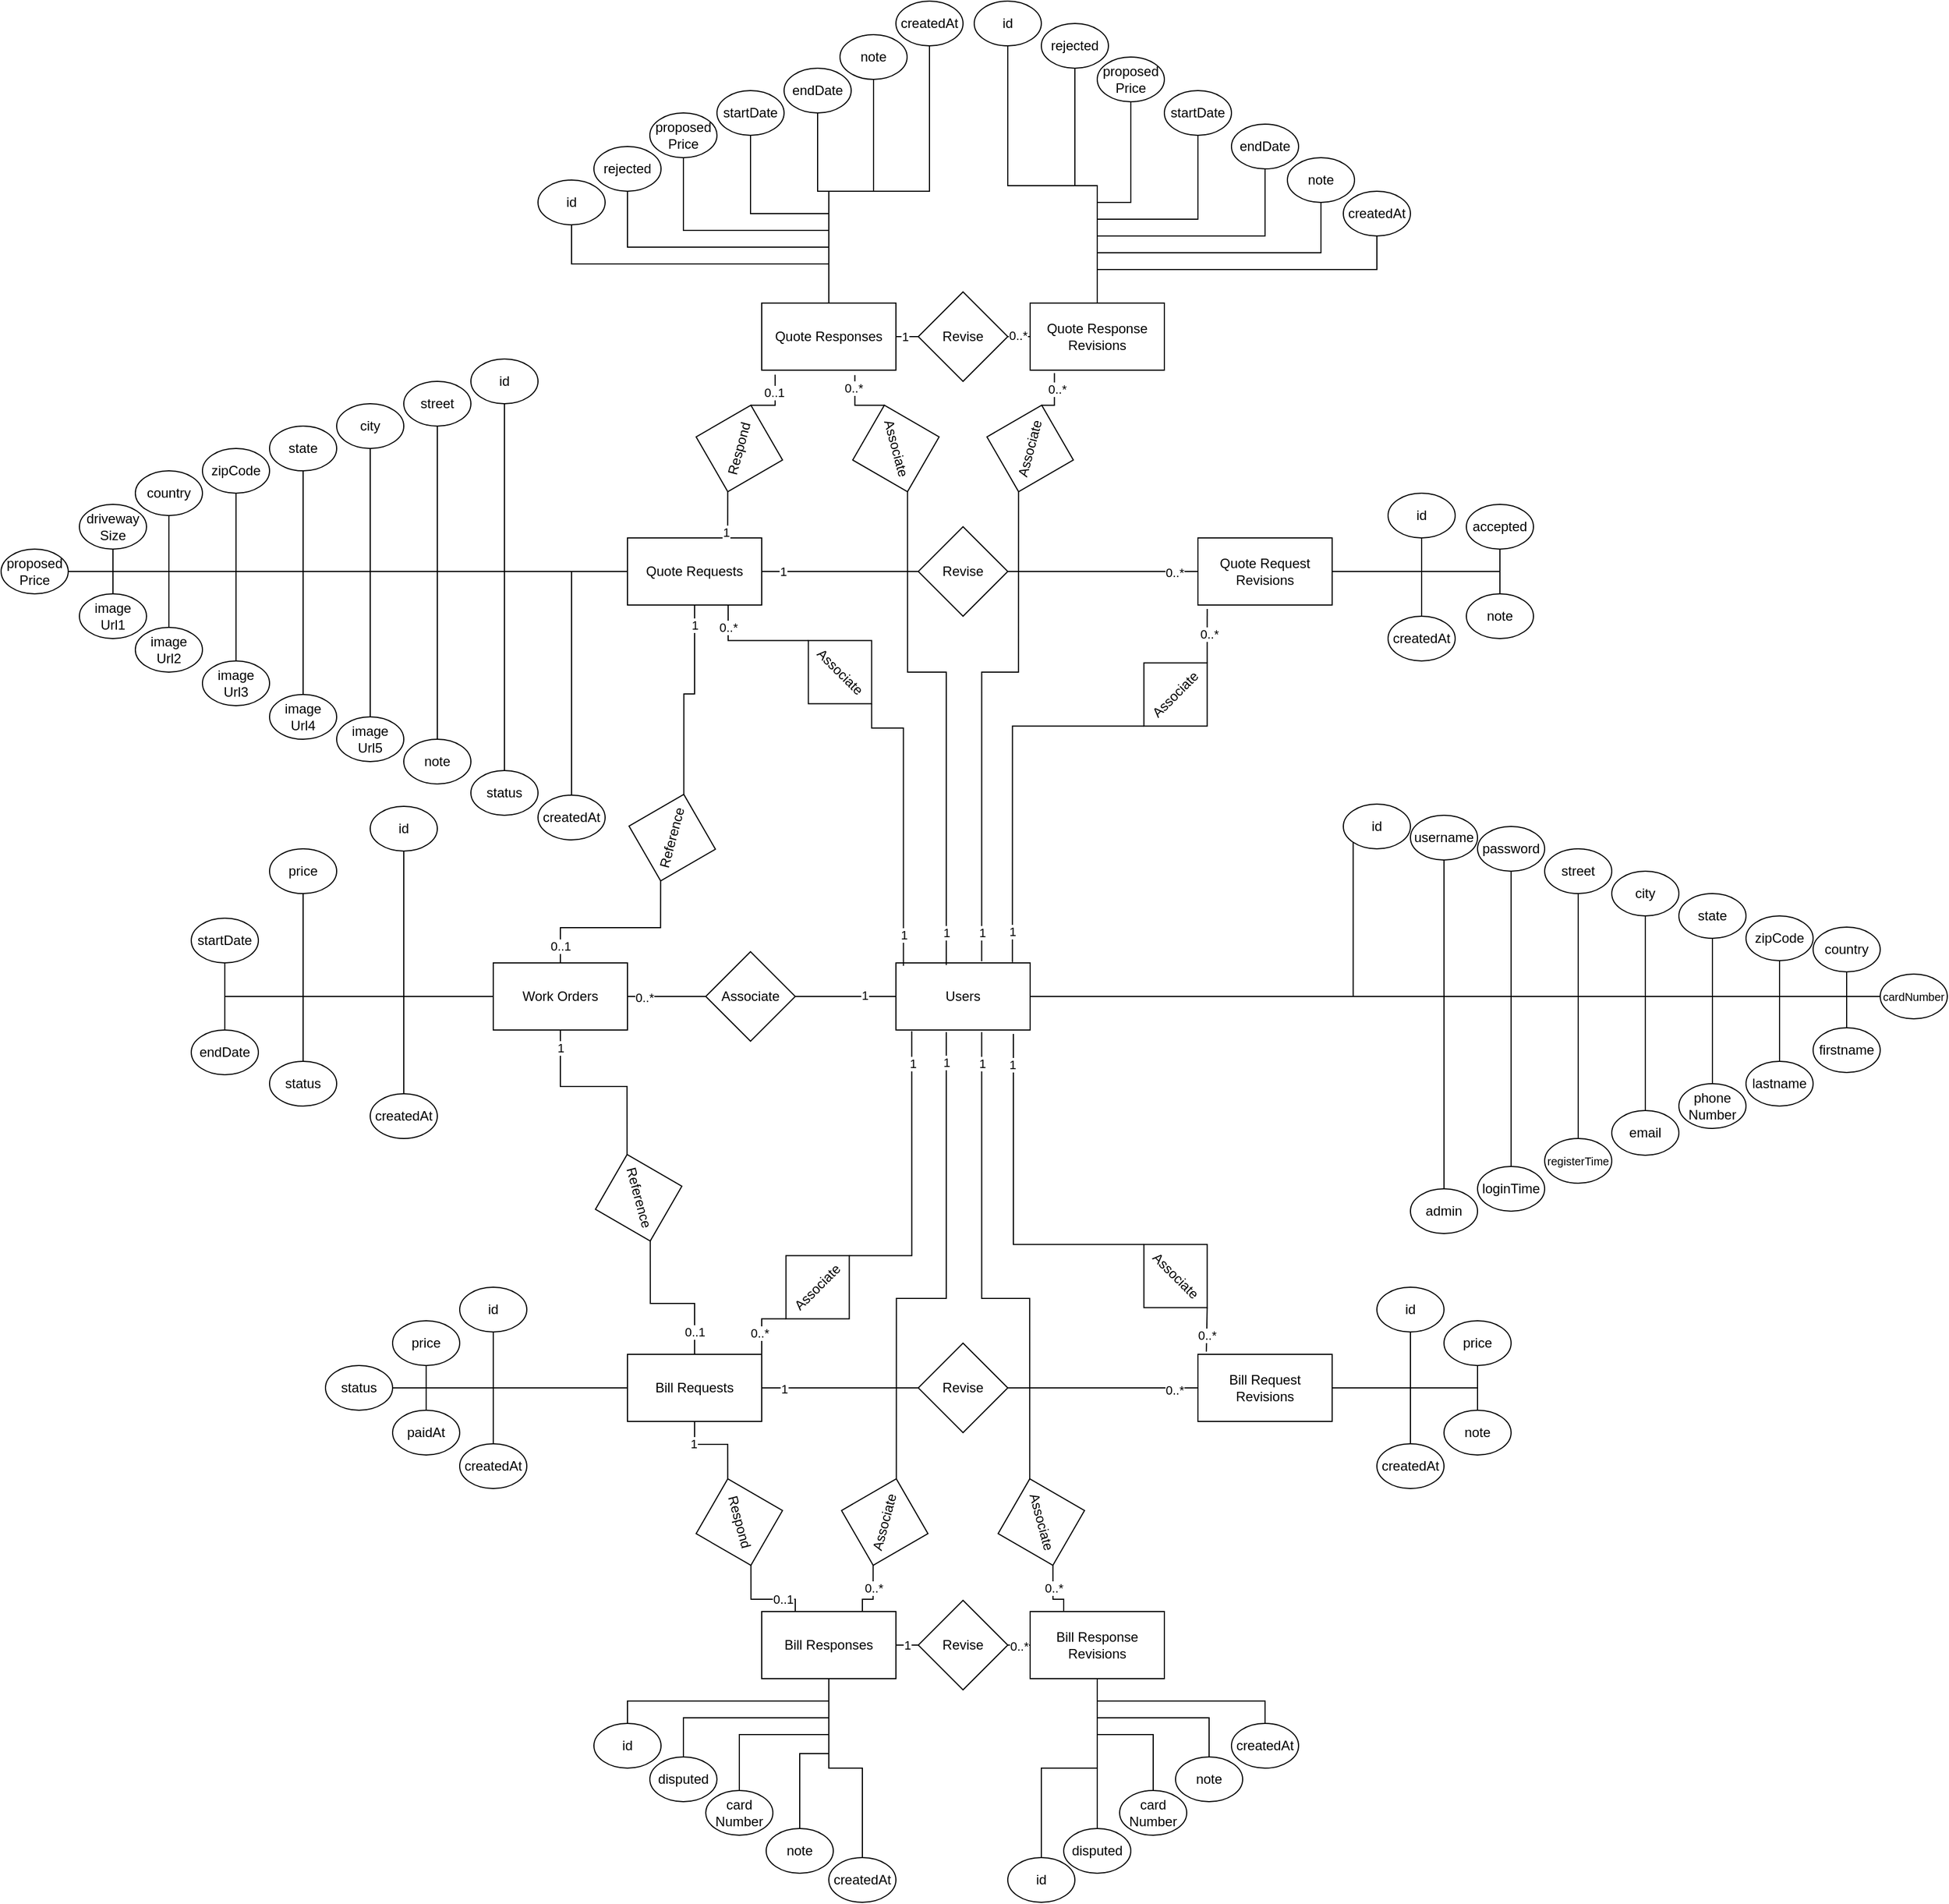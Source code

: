 <mxfile version="25.0.3">
  <diagram name="ER-Diagram" id="x8T28tVlZDiwwLYlur_M">
    <mxGraphModel dx="2935" dy="2376" grid="1" gridSize="10" guides="1" tooltips="1" connect="1" arrows="1" fold="1" page="1" pageScale="1" pageWidth="1200" pageHeight="600" math="0" shadow="0">
      <root>
        <mxCell id="0" />
        <mxCell id="1" parent="0" />
        <mxCell id="6L15TeN0oQRbchtg8qIW-115" style="edgeStyle=orthogonalEdgeStyle;rounded=0;orthogonalLoop=1;jettySize=auto;html=1;exitX=1;exitY=0.5;exitDx=0;exitDy=0;entryX=0;entryY=1;entryDx=0;entryDy=0;endArrow=none;endFill=0;" edge="1" parent="1" source="6L15TeN0oQRbchtg8qIW-1" target="6L15TeN0oQRbchtg8qIW-98">
          <mxGeometry relative="1" as="geometry" />
        </mxCell>
        <mxCell id="6L15TeN0oQRbchtg8qIW-116" style="edgeStyle=orthogonalEdgeStyle;rounded=0;orthogonalLoop=1;jettySize=auto;html=1;exitX=1;exitY=0.5;exitDx=0;exitDy=0;entryX=0.5;entryY=1;entryDx=0;entryDy=0;endArrow=none;endFill=0;" edge="1" parent="1" source="6L15TeN0oQRbchtg8qIW-1" target="6L15TeN0oQRbchtg8qIW-99">
          <mxGeometry relative="1" as="geometry" />
        </mxCell>
        <mxCell id="6L15TeN0oQRbchtg8qIW-117" style="edgeStyle=orthogonalEdgeStyle;rounded=0;orthogonalLoop=1;jettySize=auto;html=1;exitX=1;exitY=0.5;exitDx=0;exitDy=0;entryX=0.5;entryY=1;entryDx=0;entryDy=0;endArrow=none;endFill=0;" edge="1" parent="1" source="6L15TeN0oQRbchtg8qIW-1" target="6L15TeN0oQRbchtg8qIW-100">
          <mxGeometry relative="1" as="geometry" />
        </mxCell>
        <mxCell id="6L15TeN0oQRbchtg8qIW-118" style="edgeStyle=orthogonalEdgeStyle;rounded=0;orthogonalLoop=1;jettySize=auto;html=1;exitX=1;exitY=0.5;exitDx=0;exitDy=0;entryX=0.5;entryY=1;entryDx=0;entryDy=0;endArrow=none;endFill=0;" edge="1" parent="1" source="6L15TeN0oQRbchtg8qIW-1" target="6L15TeN0oQRbchtg8qIW-101">
          <mxGeometry relative="1" as="geometry" />
        </mxCell>
        <mxCell id="6L15TeN0oQRbchtg8qIW-119" style="edgeStyle=orthogonalEdgeStyle;rounded=0;orthogonalLoop=1;jettySize=auto;html=1;exitX=1;exitY=0.5;exitDx=0;exitDy=0;entryX=0.5;entryY=1;entryDx=0;entryDy=0;endArrow=none;endFill=0;" edge="1" parent="1" source="6L15TeN0oQRbchtg8qIW-1" target="6L15TeN0oQRbchtg8qIW-102">
          <mxGeometry relative="1" as="geometry" />
        </mxCell>
        <mxCell id="6L15TeN0oQRbchtg8qIW-120" style="edgeStyle=orthogonalEdgeStyle;rounded=0;orthogonalLoop=1;jettySize=auto;html=1;exitX=1;exitY=0.5;exitDx=0;exitDy=0;entryX=0.5;entryY=1;entryDx=0;entryDy=0;endArrow=none;endFill=0;" edge="1" parent="1" source="6L15TeN0oQRbchtg8qIW-1" target="6L15TeN0oQRbchtg8qIW-103">
          <mxGeometry relative="1" as="geometry" />
        </mxCell>
        <mxCell id="6L15TeN0oQRbchtg8qIW-121" style="edgeStyle=orthogonalEdgeStyle;rounded=0;orthogonalLoop=1;jettySize=auto;html=1;exitX=1;exitY=0.5;exitDx=0;exitDy=0;entryX=0.5;entryY=1;entryDx=0;entryDy=0;endArrow=none;endFill=0;" edge="1" parent="1" source="6L15TeN0oQRbchtg8qIW-1" target="6L15TeN0oQRbchtg8qIW-104">
          <mxGeometry relative="1" as="geometry" />
        </mxCell>
        <mxCell id="6L15TeN0oQRbchtg8qIW-123" style="edgeStyle=orthogonalEdgeStyle;rounded=0;orthogonalLoop=1;jettySize=auto;html=1;exitX=1;exitY=0.5;exitDx=0;exitDy=0;entryX=0.5;entryY=1;entryDx=0;entryDy=0;endArrow=none;endFill=0;" edge="1" parent="1" source="6L15TeN0oQRbchtg8qIW-1" target="6L15TeN0oQRbchtg8qIW-105">
          <mxGeometry relative="1" as="geometry" />
        </mxCell>
        <mxCell id="6L15TeN0oQRbchtg8qIW-124" style="edgeStyle=orthogonalEdgeStyle;rounded=0;orthogonalLoop=1;jettySize=auto;html=1;exitX=1;exitY=0.5;exitDx=0;exitDy=0;endArrow=none;endFill=0;" edge="1" parent="1" source="6L15TeN0oQRbchtg8qIW-1">
          <mxGeometry relative="1" as="geometry">
            <mxPoint x="1480" y="210" as="targetPoint" />
          </mxGeometry>
        </mxCell>
        <mxCell id="6L15TeN0oQRbchtg8qIW-125" style="edgeStyle=orthogonalEdgeStyle;rounded=0;orthogonalLoop=1;jettySize=auto;html=1;exitX=1;exitY=0.5;exitDx=0;exitDy=0;entryX=0.5;entryY=0;entryDx=0;entryDy=0;endArrow=none;endFill=0;" edge="1" parent="1" source="6L15TeN0oQRbchtg8qIW-1" target="6L15TeN0oQRbchtg8qIW-107">
          <mxGeometry relative="1" as="geometry" />
        </mxCell>
        <mxCell id="6L15TeN0oQRbchtg8qIW-127" style="edgeStyle=orthogonalEdgeStyle;rounded=0;orthogonalLoop=1;jettySize=auto;html=1;exitX=1;exitY=0.5;exitDx=0;exitDy=0;entryX=0.5;entryY=0;entryDx=0;entryDy=0;endArrow=none;endFill=0;" edge="1" parent="1" source="6L15TeN0oQRbchtg8qIW-1" target="6L15TeN0oQRbchtg8qIW-108">
          <mxGeometry relative="1" as="geometry" />
        </mxCell>
        <mxCell id="6L15TeN0oQRbchtg8qIW-128" style="edgeStyle=orthogonalEdgeStyle;rounded=0;orthogonalLoop=1;jettySize=auto;html=1;exitX=1;exitY=0.5;exitDx=0;exitDy=0;entryX=0.5;entryY=0;entryDx=0;entryDy=0;endArrow=none;endFill=0;" edge="1" parent="1" source="6L15TeN0oQRbchtg8qIW-1" target="6L15TeN0oQRbchtg8qIW-109">
          <mxGeometry relative="1" as="geometry" />
        </mxCell>
        <mxCell id="6L15TeN0oQRbchtg8qIW-129" style="edgeStyle=orthogonalEdgeStyle;rounded=0;orthogonalLoop=1;jettySize=auto;html=1;exitX=1;exitY=0.5;exitDx=0;exitDy=0;entryX=0.5;entryY=0;entryDx=0;entryDy=0;endArrow=none;endFill=0;" edge="1" parent="1" source="6L15TeN0oQRbchtg8qIW-1" target="6L15TeN0oQRbchtg8qIW-110">
          <mxGeometry relative="1" as="geometry" />
        </mxCell>
        <mxCell id="6L15TeN0oQRbchtg8qIW-130" style="edgeStyle=orthogonalEdgeStyle;rounded=0;orthogonalLoop=1;jettySize=auto;html=1;exitX=1;exitY=0.5;exitDx=0;exitDy=0;entryX=0.5;entryY=0;entryDx=0;entryDy=0;endArrow=none;endFill=0;" edge="1" parent="1" source="6L15TeN0oQRbchtg8qIW-1" target="6L15TeN0oQRbchtg8qIW-111">
          <mxGeometry relative="1" as="geometry" />
        </mxCell>
        <mxCell id="6L15TeN0oQRbchtg8qIW-131" style="edgeStyle=orthogonalEdgeStyle;rounded=0;orthogonalLoop=1;jettySize=auto;html=1;exitX=1;exitY=0.5;exitDx=0;exitDy=0;entryX=0.5;entryY=0;entryDx=0;entryDy=0;endArrow=none;endFill=0;" edge="1" parent="1" source="6L15TeN0oQRbchtg8qIW-1" target="6L15TeN0oQRbchtg8qIW-112">
          <mxGeometry relative="1" as="geometry" />
        </mxCell>
        <mxCell id="6L15TeN0oQRbchtg8qIW-132" style="edgeStyle=orthogonalEdgeStyle;rounded=0;orthogonalLoop=1;jettySize=auto;html=1;exitX=1;exitY=0.5;exitDx=0;exitDy=0;entryX=0.5;entryY=0;entryDx=0;entryDy=0;endArrow=none;endFill=0;" edge="1" parent="1" source="6L15TeN0oQRbchtg8qIW-1" target="6L15TeN0oQRbchtg8qIW-113">
          <mxGeometry relative="1" as="geometry" />
        </mxCell>
        <mxCell id="6L15TeN0oQRbchtg8qIW-1" value="Users" style="rounded=0;whiteSpace=wrap;html=1;" vertex="1" parent="1">
          <mxGeometry x="600" y="180" width="120" height="60" as="geometry" />
        </mxCell>
        <mxCell id="6L15TeN0oQRbchtg8qIW-164" style="edgeStyle=orthogonalEdgeStyle;rounded=0;orthogonalLoop=1;jettySize=auto;html=1;exitX=0;exitY=0.5;exitDx=0;exitDy=0;entryX=0.5;entryY=1;entryDx=0;entryDy=0;endArrow=none;endFill=0;" edge="1" parent="1" source="6L15TeN0oQRbchtg8qIW-2" target="6L15TeN0oQRbchtg8qIW-146">
          <mxGeometry relative="1" as="geometry" />
        </mxCell>
        <mxCell id="6L15TeN0oQRbchtg8qIW-165" style="edgeStyle=orthogonalEdgeStyle;rounded=0;orthogonalLoop=1;jettySize=auto;html=1;exitX=0;exitY=0.5;exitDx=0;exitDy=0;entryX=0.5;entryY=1;entryDx=0;entryDy=0;endArrow=none;endFill=0;" edge="1" parent="1" source="6L15TeN0oQRbchtg8qIW-2" target="6L15TeN0oQRbchtg8qIW-147">
          <mxGeometry relative="1" as="geometry" />
        </mxCell>
        <mxCell id="6L15TeN0oQRbchtg8qIW-166" style="edgeStyle=orthogonalEdgeStyle;rounded=0;orthogonalLoop=1;jettySize=auto;html=1;exitX=0;exitY=0.5;exitDx=0;exitDy=0;entryX=0.5;entryY=1;entryDx=0;entryDy=0;endArrow=none;endFill=0;" edge="1" parent="1" source="6L15TeN0oQRbchtg8qIW-2" target="6L15TeN0oQRbchtg8qIW-148">
          <mxGeometry relative="1" as="geometry" />
        </mxCell>
        <mxCell id="6L15TeN0oQRbchtg8qIW-167" style="edgeStyle=orthogonalEdgeStyle;rounded=0;orthogonalLoop=1;jettySize=auto;html=1;exitX=0;exitY=0.5;exitDx=0;exitDy=0;entryX=0.5;entryY=1;entryDx=0;entryDy=0;endArrow=none;endFill=0;" edge="1" parent="1" source="6L15TeN0oQRbchtg8qIW-2" target="6L15TeN0oQRbchtg8qIW-149">
          <mxGeometry relative="1" as="geometry" />
        </mxCell>
        <mxCell id="6L15TeN0oQRbchtg8qIW-168" style="edgeStyle=orthogonalEdgeStyle;rounded=0;orthogonalLoop=1;jettySize=auto;html=1;exitX=0;exitY=0.5;exitDx=0;exitDy=0;entryX=0.5;entryY=1;entryDx=0;entryDy=0;endArrow=none;endFill=0;" edge="1" parent="1" source="6L15TeN0oQRbchtg8qIW-2" target="6L15TeN0oQRbchtg8qIW-150">
          <mxGeometry relative="1" as="geometry" />
        </mxCell>
        <mxCell id="6L15TeN0oQRbchtg8qIW-169" style="edgeStyle=orthogonalEdgeStyle;rounded=0;orthogonalLoop=1;jettySize=auto;html=1;exitX=0;exitY=0.5;exitDx=0;exitDy=0;entryX=0.5;entryY=1;entryDx=0;entryDy=0;endArrow=none;endFill=0;" edge="1" parent="1" source="6L15TeN0oQRbchtg8qIW-2" target="6L15TeN0oQRbchtg8qIW-151">
          <mxGeometry relative="1" as="geometry" />
        </mxCell>
        <mxCell id="6L15TeN0oQRbchtg8qIW-170" style="edgeStyle=orthogonalEdgeStyle;rounded=0;orthogonalLoop=1;jettySize=auto;html=1;exitX=0;exitY=0.5;exitDx=0;exitDy=0;entryX=0.5;entryY=1;entryDx=0;entryDy=0;endArrow=none;endFill=0;" edge="1" parent="1" source="6L15TeN0oQRbchtg8qIW-2" target="6L15TeN0oQRbchtg8qIW-152">
          <mxGeometry relative="1" as="geometry" />
        </mxCell>
        <mxCell id="6L15TeN0oQRbchtg8qIW-171" style="edgeStyle=orthogonalEdgeStyle;rounded=0;orthogonalLoop=1;jettySize=auto;html=1;exitX=0;exitY=0.5;exitDx=0;exitDy=0;entryX=1;entryY=0.5;entryDx=0;entryDy=0;endArrow=none;endFill=0;" edge="1" parent="1" source="6L15TeN0oQRbchtg8qIW-2" target="6L15TeN0oQRbchtg8qIW-153">
          <mxGeometry relative="1" as="geometry" />
        </mxCell>
        <mxCell id="6L15TeN0oQRbchtg8qIW-172" style="edgeStyle=orthogonalEdgeStyle;rounded=0;orthogonalLoop=1;jettySize=auto;html=1;exitX=0;exitY=0.5;exitDx=0;exitDy=0;entryX=0.5;entryY=0;entryDx=0;entryDy=0;endArrow=none;endFill=0;" edge="1" parent="1" source="6L15TeN0oQRbchtg8qIW-2" target="6L15TeN0oQRbchtg8qIW-154">
          <mxGeometry relative="1" as="geometry" />
        </mxCell>
        <mxCell id="6L15TeN0oQRbchtg8qIW-173" style="edgeStyle=orthogonalEdgeStyle;rounded=0;orthogonalLoop=1;jettySize=auto;html=1;exitX=0;exitY=0.5;exitDx=0;exitDy=0;entryX=0.5;entryY=0;entryDx=0;entryDy=0;endArrow=none;endFill=0;" edge="1" parent="1" source="6L15TeN0oQRbchtg8qIW-2" target="6L15TeN0oQRbchtg8qIW-155">
          <mxGeometry relative="1" as="geometry" />
        </mxCell>
        <mxCell id="6L15TeN0oQRbchtg8qIW-174" style="edgeStyle=orthogonalEdgeStyle;rounded=0;orthogonalLoop=1;jettySize=auto;html=1;exitX=0;exitY=0.5;exitDx=0;exitDy=0;entryX=0.5;entryY=0;entryDx=0;entryDy=0;endArrow=none;endFill=0;" edge="1" parent="1" source="6L15TeN0oQRbchtg8qIW-2" target="6L15TeN0oQRbchtg8qIW-156">
          <mxGeometry relative="1" as="geometry" />
        </mxCell>
        <mxCell id="6L15TeN0oQRbchtg8qIW-175" style="edgeStyle=orthogonalEdgeStyle;rounded=0;orthogonalLoop=1;jettySize=auto;html=1;exitX=0;exitY=0.5;exitDx=0;exitDy=0;entryX=0.5;entryY=0;entryDx=0;entryDy=0;endArrow=none;endFill=0;" edge="1" parent="1" source="6L15TeN0oQRbchtg8qIW-2" target="6L15TeN0oQRbchtg8qIW-157">
          <mxGeometry relative="1" as="geometry" />
        </mxCell>
        <mxCell id="6L15TeN0oQRbchtg8qIW-176" style="edgeStyle=orthogonalEdgeStyle;rounded=0;orthogonalLoop=1;jettySize=auto;html=1;exitX=0;exitY=0.5;exitDx=0;exitDy=0;entryX=0.5;entryY=0;entryDx=0;entryDy=0;endArrow=none;endFill=0;" edge="1" parent="1" source="6L15TeN0oQRbchtg8qIW-2" target="6L15TeN0oQRbchtg8qIW-158">
          <mxGeometry relative="1" as="geometry" />
        </mxCell>
        <mxCell id="6L15TeN0oQRbchtg8qIW-177" style="edgeStyle=orthogonalEdgeStyle;rounded=0;orthogonalLoop=1;jettySize=auto;html=1;exitX=0;exitY=0.5;exitDx=0;exitDy=0;entryX=0.5;entryY=0;entryDx=0;entryDy=0;endArrow=none;endFill=0;" edge="1" parent="1" source="6L15TeN0oQRbchtg8qIW-2" target="6L15TeN0oQRbchtg8qIW-159">
          <mxGeometry relative="1" as="geometry" />
        </mxCell>
        <mxCell id="6L15TeN0oQRbchtg8qIW-178" style="edgeStyle=orthogonalEdgeStyle;rounded=0;orthogonalLoop=1;jettySize=auto;html=1;exitX=0;exitY=0.5;exitDx=0;exitDy=0;entryX=0.5;entryY=0;entryDx=0;entryDy=0;endArrow=none;endFill=0;" edge="1" parent="1" source="6L15TeN0oQRbchtg8qIW-2" target="6L15TeN0oQRbchtg8qIW-160">
          <mxGeometry relative="1" as="geometry" />
        </mxCell>
        <mxCell id="6L15TeN0oQRbchtg8qIW-179" style="edgeStyle=orthogonalEdgeStyle;rounded=0;orthogonalLoop=1;jettySize=auto;html=1;exitX=0;exitY=0.5;exitDx=0;exitDy=0;entryX=0.5;entryY=0;entryDx=0;entryDy=0;endArrow=none;endFill=0;" edge="1" parent="1" source="6L15TeN0oQRbchtg8qIW-2" target="6L15TeN0oQRbchtg8qIW-161">
          <mxGeometry relative="1" as="geometry" />
        </mxCell>
        <mxCell id="6L15TeN0oQRbchtg8qIW-2" value="Quote Requests" style="rounded=0;whiteSpace=wrap;html=1;" vertex="1" parent="1">
          <mxGeometry x="360" y="-200" width="120" height="60" as="geometry" />
        </mxCell>
        <mxCell id="6L15TeN0oQRbchtg8qIW-190" style="edgeStyle=orthogonalEdgeStyle;rounded=0;orthogonalLoop=1;jettySize=auto;html=1;exitX=0.5;exitY=0;exitDx=0;exitDy=0;entryX=0.5;entryY=1;entryDx=0;entryDy=0;endArrow=none;endFill=0;" edge="1" parent="1" source="6L15TeN0oQRbchtg8qIW-3" target="6L15TeN0oQRbchtg8qIW-180">
          <mxGeometry relative="1" as="geometry" />
        </mxCell>
        <mxCell id="6L15TeN0oQRbchtg8qIW-191" style="edgeStyle=orthogonalEdgeStyle;rounded=0;orthogonalLoop=1;jettySize=auto;html=1;exitX=0.5;exitY=0;exitDx=0;exitDy=0;entryX=0.5;entryY=1;entryDx=0;entryDy=0;endArrow=none;endFill=0;" edge="1" parent="1" source="6L15TeN0oQRbchtg8qIW-3" target="6L15TeN0oQRbchtg8qIW-181">
          <mxGeometry relative="1" as="geometry" />
        </mxCell>
        <mxCell id="6L15TeN0oQRbchtg8qIW-192" style="edgeStyle=orthogonalEdgeStyle;rounded=0;orthogonalLoop=1;jettySize=auto;html=1;exitX=0.5;exitY=0;exitDx=0;exitDy=0;entryX=0.5;entryY=1;entryDx=0;entryDy=0;endArrow=none;endFill=0;" edge="1" parent="1" source="6L15TeN0oQRbchtg8qIW-3" target="6L15TeN0oQRbchtg8qIW-182">
          <mxGeometry relative="1" as="geometry" />
        </mxCell>
        <mxCell id="6L15TeN0oQRbchtg8qIW-193" style="edgeStyle=orthogonalEdgeStyle;rounded=0;orthogonalLoop=1;jettySize=auto;html=1;exitX=0.5;exitY=0;exitDx=0;exitDy=0;entryX=0.5;entryY=1;entryDx=0;entryDy=0;endArrow=none;endFill=0;" edge="1" parent="1" source="6L15TeN0oQRbchtg8qIW-3" target="6L15TeN0oQRbchtg8qIW-183">
          <mxGeometry relative="1" as="geometry">
            <Array as="points">
              <mxPoint x="540" y="-490" />
              <mxPoint x="470" y="-490" />
            </Array>
          </mxGeometry>
        </mxCell>
        <mxCell id="6L15TeN0oQRbchtg8qIW-194" style="edgeStyle=orthogonalEdgeStyle;rounded=0;orthogonalLoop=1;jettySize=auto;html=1;exitX=0.5;exitY=0;exitDx=0;exitDy=0;entryX=0.5;entryY=1;entryDx=0;entryDy=0;endArrow=none;endFill=0;" edge="1" parent="1" source="6L15TeN0oQRbchtg8qIW-3" target="6L15TeN0oQRbchtg8qIW-184">
          <mxGeometry relative="1" as="geometry">
            <Array as="points">
              <mxPoint x="540" y="-510" />
              <mxPoint x="530" y="-510" />
            </Array>
          </mxGeometry>
        </mxCell>
        <mxCell id="6L15TeN0oQRbchtg8qIW-195" style="edgeStyle=orthogonalEdgeStyle;rounded=0;orthogonalLoop=1;jettySize=auto;html=1;exitX=0.5;exitY=0;exitDx=0;exitDy=0;entryX=0.5;entryY=1;entryDx=0;entryDy=0;endArrow=none;endFill=0;" edge="1" parent="1" source="6L15TeN0oQRbchtg8qIW-3" target="6L15TeN0oQRbchtg8qIW-185">
          <mxGeometry relative="1" as="geometry" />
        </mxCell>
        <mxCell id="6L15TeN0oQRbchtg8qIW-196" style="edgeStyle=orthogonalEdgeStyle;rounded=0;orthogonalLoop=1;jettySize=auto;html=1;exitX=0.5;exitY=0;exitDx=0;exitDy=0;entryX=0.5;entryY=1;entryDx=0;entryDy=0;endArrow=none;endFill=0;" edge="1" parent="1" source="6L15TeN0oQRbchtg8qIW-3" target="6L15TeN0oQRbchtg8qIW-186">
          <mxGeometry relative="1" as="geometry">
            <Array as="points">
              <mxPoint x="540" y="-510" />
              <mxPoint x="630" y="-510" />
            </Array>
          </mxGeometry>
        </mxCell>
        <mxCell id="6L15TeN0oQRbchtg8qIW-3" value="Quote Responses" style="rounded=0;whiteSpace=wrap;html=1;" vertex="1" parent="1">
          <mxGeometry x="480" y="-410" width="120" height="60" as="geometry" />
        </mxCell>
        <mxCell id="6L15TeN0oQRbchtg8qIW-204" style="edgeStyle=orthogonalEdgeStyle;rounded=0;orthogonalLoop=1;jettySize=auto;html=1;exitX=0.5;exitY=0;exitDx=0;exitDy=0;entryX=0.5;entryY=1;entryDx=0;entryDy=0;endArrow=none;endFill=0;" edge="1" parent="1" source="6L15TeN0oQRbchtg8qIW-4" target="6L15TeN0oQRbchtg8qIW-197">
          <mxGeometry relative="1" as="geometry">
            <Array as="points">
              <mxPoint x="780" y="-515" />
              <mxPoint x="700" y="-515" />
            </Array>
          </mxGeometry>
        </mxCell>
        <mxCell id="6L15TeN0oQRbchtg8qIW-205" style="edgeStyle=orthogonalEdgeStyle;rounded=0;orthogonalLoop=1;jettySize=auto;html=1;exitX=0.5;exitY=0;exitDx=0;exitDy=0;entryX=0.5;entryY=1;entryDx=0;entryDy=0;endArrow=none;endFill=0;" edge="1" parent="1" source="6L15TeN0oQRbchtg8qIW-4" target="6L15TeN0oQRbchtg8qIW-198">
          <mxGeometry relative="1" as="geometry" />
        </mxCell>
        <mxCell id="6L15TeN0oQRbchtg8qIW-206" style="edgeStyle=orthogonalEdgeStyle;rounded=0;orthogonalLoop=1;jettySize=auto;html=1;exitX=0.5;exitY=0;exitDx=0;exitDy=0;entryX=0.5;entryY=1;entryDx=0;entryDy=0;endArrow=none;endFill=0;" edge="1" parent="1" source="6L15TeN0oQRbchtg8qIW-4" target="6L15TeN0oQRbchtg8qIW-199">
          <mxGeometry relative="1" as="geometry" />
        </mxCell>
        <mxCell id="6L15TeN0oQRbchtg8qIW-207" style="edgeStyle=orthogonalEdgeStyle;rounded=0;orthogonalLoop=1;jettySize=auto;html=1;exitX=0.5;exitY=0;exitDx=0;exitDy=0;entryX=0.5;entryY=1;entryDx=0;entryDy=0;endArrow=none;endFill=0;" edge="1" parent="1" source="6L15TeN0oQRbchtg8qIW-4" target="6L15TeN0oQRbchtg8qIW-200">
          <mxGeometry relative="1" as="geometry" />
        </mxCell>
        <mxCell id="6L15TeN0oQRbchtg8qIW-208" style="edgeStyle=orthogonalEdgeStyle;rounded=0;orthogonalLoop=1;jettySize=auto;html=1;exitX=0.5;exitY=0;exitDx=0;exitDy=0;entryX=0.5;entryY=1;entryDx=0;entryDy=0;endArrow=none;endFill=0;" edge="1" parent="1" source="6L15TeN0oQRbchtg8qIW-4" target="6L15TeN0oQRbchtg8qIW-201">
          <mxGeometry relative="1" as="geometry" />
        </mxCell>
        <mxCell id="6L15TeN0oQRbchtg8qIW-209" style="edgeStyle=orthogonalEdgeStyle;rounded=0;orthogonalLoop=1;jettySize=auto;html=1;exitX=0.5;exitY=0;exitDx=0;exitDy=0;entryX=0.5;entryY=1;entryDx=0;entryDy=0;endArrow=none;endFill=0;" edge="1" parent="1" source="6L15TeN0oQRbchtg8qIW-4" target="6L15TeN0oQRbchtg8qIW-202">
          <mxGeometry relative="1" as="geometry" />
        </mxCell>
        <mxCell id="6L15TeN0oQRbchtg8qIW-210" style="edgeStyle=orthogonalEdgeStyle;rounded=0;orthogonalLoop=1;jettySize=auto;html=1;exitX=0.5;exitY=0;exitDx=0;exitDy=0;entryX=0.5;entryY=1;entryDx=0;entryDy=0;endArrow=none;endFill=0;" edge="1" parent="1" source="6L15TeN0oQRbchtg8qIW-4" target="6L15TeN0oQRbchtg8qIW-203">
          <mxGeometry relative="1" as="geometry" />
        </mxCell>
        <mxCell id="6L15TeN0oQRbchtg8qIW-4" value="Quote Response Revisions" style="rounded=0;whiteSpace=wrap;html=1;" vertex="1" parent="1">
          <mxGeometry x="720" y="-410" width="120" height="60" as="geometry" />
        </mxCell>
        <mxCell id="6L15TeN0oQRbchtg8qIW-215" style="edgeStyle=orthogonalEdgeStyle;rounded=0;orthogonalLoop=1;jettySize=auto;html=1;exitX=1;exitY=0.5;exitDx=0;exitDy=0;entryX=0.5;entryY=1;entryDx=0;entryDy=0;endArrow=none;endFill=0;" edge="1" parent="1" source="6L15TeN0oQRbchtg8qIW-5" target="6L15TeN0oQRbchtg8qIW-212">
          <mxGeometry relative="1" as="geometry" />
        </mxCell>
        <mxCell id="6L15TeN0oQRbchtg8qIW-216" style="edgeStyle=orthogonalEdgeStyle;rounded=0;orthogonalLoop=1;jettySize=auto;html=1;exitX=1;exitY=0.5;exitDx=0;exitDy=0;entryX=0.5;entryY=0;entryDx=0;entryDy=0;endArrow=none;endFill=0;" edge="1" parent="1" source="6L15TeN0oQRbchtg8qIW-5" target="6L15TeN0oQRbchtg8qIW-213">
          <mxGeometry relative="1" as="geometry" />
        </mxCell>
        <mxCell id="6L15TeN0oQRbchtg8qIW-217" style="edgeStyle=orthogonalEdgeStyle;rounded=0;orthogonalLoop=1;jettySize=auto;html=1;exitX=1;exitY=0.5;exitDx=0;exitDy=0;entryX=0.5;entryY=1;entryDx=0;entryDy=0;endArrow=none;endFill=0;" edge="1" parent="1" source="6L15TeN0oQRbchtg8qIW-5" target="6L15TeN0oQRbchtg8qIW-211">
          <mxGeometry relative="1" as="geometry" />
        </mxCell>
        <mxCell id="6L15TeN0oQRbchtg8qIW-218" style="edgeStyle=orthogonalEdgeStyle;rounded=0;orthogonalLoop=1;jettySize=auto;html=1;exitX=1;exitY=0.5;exitDx=0;exitDy=0;entryX=0.5;entryY=0;entryDx=0;entryDy=0;endArrow=none;endFill=0;" edge="1" parent="1" source="6L15TeN0oQRbchtg8qIW-5" target="6L15TeN0oQRbchtg8qIW-214">
          <mxGeometry relative="1" as="geometry" />
        </mxCell>
        <mxCell id="6L15TeN0oQRbchtg8qIW-5" value="Quote Request Revisions" style="rounded=0;whiteSpace=wrap;html=1;" vertex="1" parent="1">
          <mxGeometry x="870" y="-200" width="120" height="60" as="geometry" />
        </mxCell>
        <mxCell id="6L15TeN0oQRbchtg8qIW-234" style="edgeStyle=orthogonalEdgeStyle;rounded=0;orthogonalLoop=1;jettySize=auto;html=1;exitX=0;exitY=0.5;exitDx=0;exitDy=0;entryX=0.5;entryY=1;entryDx=0;entryDy=0;endArrow=none;endFill=0;" edge="1" parent="1" source="6L15TeN0oQRbchtg8qIW-6" target="6L15TeN0oQRbchtg8qIW-229">
          <mxGeometry relative="1" as="geometry" />
        </mxCell>
        <mxCell id="6L15TeN0oQRbchtg8qIW-235" style="edgeStyle=orthogonalEdgeStyle;rounded=0;orthogonalLoop=1;jettySize=auto;html=1;exitX=0;exitY=0.5;exitDx=0;exitDy=0;entryX=0.5;entryY=1;entryDx=0;entryDy=0;endArrow=none;endFill=0;" edge="1" parent="1" source="6L15TeN0oQRbchtg8qIW-6" target="6L15TeN0oQRbchtg8qIW-230">
          <mxGeometry relative="1" as="geometry" />
        </mxCell>
        <mxCell id="6L15TeN0oQRbchtg8qIW-236" style="edgeStyle=orthogonalEdgeStyle;rounded=0;orthogonalLoop=1;jettySize=auto;html=1;exitX=0;exitY=0.5;exitDx=0;exitDy=0;entryX=1;entryY=0.5;entryDx=0;entryDy=0;endArrow=none;endFill=0;" edge="1" parent="1" source="6L15TeN0oQRbchtg8qIW-6" target="6L15TeN0oQRbchtg8qIW-231">
          <mxGeometry relative="1" as="geometry" />
        </mxCell>
        <mxCell id="6L15TeN0oQRbchtg8qIW-237" style="edgeStyle=orthogonalEdgeStyle;rounded=0;orthogonalLoop=1;jettySize=auto;html=1;exitX=0;exitY=0.5;exitDx=0;exitDy=0;entryX=0.5;entryY=0;entryDx=0;entryDy=0;endArrow=none;endFill=0;" edge="1" parent="1" source="6L15TeN0oQRbchtg8qIW-6" target="6L15TeN0oQRbchtg8qIW-232">
          <mxGeometry relative="1" as="geometry" />
        </mxCell>
        <mxCell id="6L15TeN0oQRbchtg8qIW-238" style="edgeStyle=orthogonalEdgeStyle;rounded=0;orthogonalLoop=1;jettySize=auto;html=1;exitX=0;exitY=0.5;exitDx=0;exitDy=0;entryX=0.5;entryY=0;entryDx=0;entryDy=0;endArrow=none;endFill=0;" edge="1" parent="1" source="6L15TeN0oQRbchtg8qIW-6" target="6L15TeN0oQRbchtg8qIW-233">
          <mxGeometry relative="1" as="geometry" />
        </mxCell>
        <mxCell id="6L15TeN0oQRbchtg8qIW-6" value="Bill Requests" style="rounded=0;whiteSpace=wrap;html=1;" vertex="1" parent="1">
          <mxGeometry x="360" y="530" width="120" height="60" as="geometry" />
        </mxCell>
        <mxCell id="6L15TeN0oQRbchtg8qIW-244" style="edgeStyle=orthogonalEdgeStyle;rounded=0;orthogonalLoop=1;jettySize=auto;html=1;exitX=0.5;exitY=1;exitDx=0;exitDy=0;entryX=0.5;entryY=0;entryDx=0;entryDy=0;endArrow=none;endFill=0;" edge="1" parent="1" source="6L15TeN0oQRbchtg8qIW-7" target="6L15TeN0oQRbchtg8qIW-239">
          <mxGeometry relative="1" as="geometry" />
        </mxCell>
        <mxCell id="6L15TeN0oQRbchtg8qIW-245" style="edgeStyle=orthogonalEdgeStyle;rounded=0;orthogonalLoop=1;jettySize=auto;html=1;exitX=0.5;exitY=1;exitDx=0;exitDy=0;entryX=0.5;entryY=0;entryDx=0;entryDy=0;endArrow=none;endFill=0;" edge="1" parent="1" source="6L15TeN0oQRbchtg8qIW-7" target="6L15TeN0oQRbchtg8qIW-240">
          <mxGeometry relative="1" as="geometry" />
        </mxCell>
        <mxCell id="6L15TeN0oQRbchtg8qIW-246" style="edgeStyle=orthogonalEdgeStyle;rounded=0;orthogonalLoop=1;jettySize=auto;html=1;exitX=0.5;exitY=1;exitDx=0;exitDy=0;entryX=0.5;entryY=0;entryDx=0;entryDy=0;endArrow=none;endFill=0;" edge="1" parent="1" source="6L15TeN0oQRbchtg8qIW-7" target="6L15TeN0oQRbchtg8qIW-241">
          <mxGeometry relative="1" as="geometry" />
        </mxCell>
        <mxCell id="6L15TeN0oQRbchtg8qIW-247" style="edgeStyle=orthogonalEdgeStyle;rounded=0;orthogonalLoop=1;jettySize=auto;html=1;exitX=0.5;exitY=1;exitDx=0;exitDy=0;entryX=0.5;entryY=0;entryDx=0;entryDy=0;endArrow=none;endFill=0;" edge="1" parent="1" source="6L15TeN0oQRbchtg8qIW-7" target="6L15TeN0oQRbchtg8qIW-242">
          <mxGeometry relative="1" as="geometry" />
        </mxCell>
        <mxCell id="6L15TeN0oQRbchtg8qIW-248" style="edgeStyle=orthogonalEdgeStyle;rounded=0;orthogonalLoop=1;jettySize=auto;html=1;exitX=0.5;exitY=1;exitDx=0;exitDy=0;entryX=0.5;entryY=0;entryDx=0;entryDy=0;endArrow=none;endFill=0;" edge="1" parent="1" source="6L15TeN0oQRbchtg8qIW-7" target="6L15TeN0oQRbchtg8qIW-243">
          <mxGeometry relative="1" as="geometry" />
        </mxCell>
        <mxCell id="6L15TeN0oQRbchtg8qIW-7" value="Bill Responses" style="rounded=0;whiteSpace=wrap;html=1;" vertex="1" parent="1">
          <mxGeometry x="480" y="760" width="120" height="60" as="geometry" />
        </mxCell>
        <mxCell id="6L15TeN0oQRbchtg8qIW-254" style="edgeStyle=orthogonalEdgeStyle;rounded=0;orthogonalLoop=1;jettySize=auto;html=1;exitX=0.5;exitY=1;exitDx=0;exitDy=0;entryX=0.5;entryY=0;entryDx=0;entryDy=0;endArrow=none;endFill=0;" edge="1" parent="1" source="6L15TeN0oQRbchtg8qIW-8" target="6L15TeN0oQRbchtg8qIW-253">
          <mxGeometry relative="1" as="geometry" />
        </mxCell>
        <mxCell id="6L15TeN0oQRbchtg8qIW-255" style="edgeStyle=orthogonalEdgeStyle;rounded=0;orthogonalLoop=1;jettySize=auto;html=1;exitX=0.5;exitY=1;exitDx=0;exitDy=0;entryX=0.5;entryY=0;entryDx=0;entryDy=0;endArrow=none;endFill=0;" edge="1" parent="1" source="6L15TeN0oQRbchtg8qIW-8" target="6L15TeN0oQRbchtg8qIW-252">
          <mxGeometry relative="1" as="geometry" />
        </mxCell>
        <mxCell id="6L15TeN0oQRbchtg8qIW-256" style="edgeStyle=orthogonalEdgeStyle;rounded=0;orthogonalLoop=1;jettySize=auto;html=1;exitX=0.5;exitY=1;exitDx=0;exitDy=0;entryX=0.5;entryY=0;entryDx=0;entryDy=0;endArrow=none;endFill=0;" edge="1" parent="1" source="6L15TeN0oQRbchtg8qIW-8" target="6L15TeN0oQRbchtg8qIW-251">
          <mxGeometry relative="1" as="geometry" />
        </mxCell>
        <mxCell id="6L15TeN0oQRbchtg8qIW-257" style="edgeStyle=orthogonalEdgeStyle;rounded=0;orthogonalLoop=1;jettySize=auto;html=1;exitX=0.5;exitY=1;exitDx=0;exitDy=0;entryX=0.5;entryY=0;entryDx=0;entryDy=0;endArrow=none;endFill=0;" edge="1" parent="1" source="6L15TeN0oQRbchtg8qIW-8" target="6L15TeN0oQRbchtg8qIW-250">
          <mxGeometry relative="1" as="geometry" />
        </mxCell>
        <mxCell id="6L15TeN0oQRbchtg8qIW-258" style="edgeStyle=orthogonalEdgeStyle;rounded=0;orthogonalLoop=1;jettySize=auto;html=1;exitX=0.5;exitY=1;exitDx=0;exitDy=0;entryX=0.5;entryY=0;entryDx=0;entryDy=0;endArrow=none;endFill=0;" edge="1" parent="1" source="6L15TeN0oQRbchtg8qIW-8" target="6L15TeN0oQRbchtg8qIW-249">
          <mxGeometry relative="1" as="geometry" />
        </mxCell>
        <mxCell id="6L15TeN0oQRbchtg8qIW-8" value="Bill Response Revisions" style="rounded=0;whiteSpace=wrap;html=1;" vertex="1" parent="1">
          <mxGeometry x="720" y="760" width="120" height="60" as="geometry" />
        </mxCell>
        <mxCell id="6L15TeN0oQRbchtg8qIW-264" style="edgeStyle=orthogonalEdgeStyle;rounded=0;orthogonalLoop=1;jettySize=auto;html=1;exitX=1;exitY=0.5;exitDx=0;exitDy=0;entryX=0.5;entryY=1;entryDx=0;entryDy=0;endArrow=none;endFill=0;" edge="1" parent="1" source="6L15TeN0oQRbchtg8qIW-9" target="6L15TeN0oQRbchtg8qIW-259">
          <mxGeometry relative="1" as="geometry" />
        </mxCell>
        <mxCell id="6L15TeN0oQRbchtg8qIW-265" style="edgeStyle=orthogonalEdgeStyle;rounded=0;orthogonalLoop=1;jettySize=auto;html=1;exitX=1;exitY=0.5;exitDx=0;exitDy=0;entryX=0.5;entryY=1;entryDx=0;entryDy=0;endArrow=none;endFill=0;" edge="1" parent="1" source="6L15TeN0oQRbchtg8qIW-9" target="6L15TeN0oQRbchtg8qIW-260">
          <mxGeometry relative="1" as="geometry" />
        </mxCell>
        <mxCell id="6L15TeN0oQRbchtg8qIW-266" style="edgeStyle=orthogonalEdgeStyle;rounded=0;orthogonalLoop=1;jettySize=auto;html=1;exitX=1;exitY=0.5;exitDx=0;exitDy=0;entryX=0.5;entryY=0;entryDx=0;entryDy=0;endArrow=none;endFill=0;" edge="1" parent="1" source="6L15TeN0oQRbchtg8qIW-9" target="6L15TeN0oQRbchtg8qIW-261">
          <mxGeometry relative="1" as="geometry" />
        </mxCell>
        <mxCell id="6L15TeN0oQRbchtg8qIW-267" style="edgeStyle=orthogonalEdgeStyle;rounded=0;orthogonalLoop=1;jettySize=auto;html=1;exitX=1;exitY=0.5;exitDx=0;exitDy=0;entryX=0.5;entryY=0;entryDx=0;entryDy=0;endArrow=none;endFill=0;" edge="1" parent="1" source="6L15TeN0oQRbchtg8qIW-9" target="6L15TeN0oQRbchtg8qIW-263">
          <mxGeometry relative="1" as="geometry" />
        </mxCell>
        <mxCell id="6L15TeN0oQRbchtg8qIW-9" value="Bill Request Revisions" style="rounded=0;whiteSpace=wrap;html=1;" vertex="1" parent="1">
          <mxGeometry x="870" y="530" width="120" height="60" as="geometry" />
        </mxCell>
        <mxCell id="6L15TeN0oQRbchtg8qIW-140" style="edgeStyle=orthogonalEdgeStyle;rounded=0;orthogonalLoop=1;jettySize=auto;html=1;exitX=0;exitY=0.5;exitDx=0;exitDy=0;entryX=0.5;entryY=1;entryDx=0;entryDy=0;endArrow=none;endFill=0;" edge="1" parent="1" source="6L15TeN0oQRbchtg8qIW-10" target="6L15TeN0oQRbchtg8qIW-133">
          <mxGeometry relative="1" as="geometry" />
        </mxCell>
        <mxCell id="6L15TeN0oQRbchtg8qIW-141" style="edgeStyle=orthogonalEdgeStyle;rounded=0;orthogonalLoop=1;jettySize=auto;html=1;exitX=0;exitY=0.5;exitDx=0;exitDy=0;entryX=0.5;entryY=1;entryDx=0;entryDy=0;endArrow=none;endFill=0;" edge="1" parent="1" source="6L15TeN0oQRbchtg8qIW-10" target="6L15TeN0oQRbchtg8qIW-135">
          <mxGeometry relative="1" as="geometry" />
        </mxCell>
        <mxCell id="6L15TeN0oQRbchtg8qIW-142" style="edgeStyle=orthogonalEdgeStyle;rounded=0;orthogonalLoop=1;jettySize=auto;html=1;exitX=0;exitY=0.5;exitDx=0;exitDy=0;entryX=0.5;entryY=1;entryDx=0;entryDy=0;endArrow=none;endFill=0;" edge="1" parent="1" source="6L15TeN0oQRbchtg8qIW-10" target="6L15TeN0oQRbchtg8qIW-136">
          <mxGeometry relative="1" as="geometry" />
        </mxCell>
        <mxCell id="6L15TeN0oQRbchtg8qIW-143" style="edgeStyle=orthogonalEdgeStyle;rounded=0;orthogonalLoop=1;jettySize=auto;html=1;exitX=0;exitY=0.5;exitDx=0;exitDy=0;entryX=0.5;entryY=0;entryDx=0;entryDy=0;endArrow=none;endFill=0;" edge="1" parent="1" source="6L15TeN0oQRbchtg8qIW-10" target="6L15TeN0oQRbchtg8qIW-137">
          <mxGeometry relative="1" as="geometry" />
        </mxCell>
        <mxCell id="6L15TeN0oQRbchtg8qIW-144" style="edgeStyle=orthogonalEdgeStyle;rounded=0;orthogonalLoop=1;jettySize=auto;html=1;exitX=0;exitY=0.5;exitDx=0;exitDy=0;entryX=0.5;entryY=0;entryDx=0;entryDy=0;endArrow=none;endFill=0;" edge="1" parent="1" source="6L15TeN0oQRbchtg8qIW-10" target="6L15TeN0oQRbchtg8qIW-138">
          <mxGeometry relative="1" as="geometry" />
        </mxCell>
        <mxCell id="6L15TeN0oQRbchtg8qIW-145" style="edgeStyle=orthogonalEdgeStyle;rounded=0;orthogonalLoop=1;jettySize=auto;html=1;exitX=0;exitY=0.5;exitDx=0;exitDy=0;entryX=0.5;entryY=0;entryDx=0;entryDy=0;endArrow=none;endFill=0;" edge="1" parent="1" source="6L15TeN0oQRbchtg8qIW-10" target="6L15TeN0oQRbchtg8qIW-139">
          <mxGeometry relative="1" as="geometry" />
        </mxCell>
        <mxCell id="6L15TeN0oQRbchtg8qIW-10" value="Work Orders" style="rounded=0;whiteSpace=wrap;html=1;" vertex="1" parent="1">
          <mxGeometry x="240" y="180" width="120" height="60" as="geometry" />
        </mxCell>
        <mxCell id="6L15TeN0oQRbchtg8qIW-29" style="edgeStyle=orthogonalEdgeStyle;rounded=0;orthogonalLoop=1;jettySize=auto;html=1;exitX=1;exitY=0.5;exitDx=0;exitDy=0;entryX=0;entryY=0.5;entryDx=0;entryDy=0;endArrow=none;endFill=0;" edge="1" parent="1" source="6L15TeN0oQRbchtg8qIW-13" target="6L15TeN0oQRbchtg8qIW-1">
          <mxGeometry relative="1" as="geometry" />
        </mxCell>
        <mxCell id="6L15TeN0oQRbchtg8qIW-48" value="1" style="edgeLabel;html=1;align=center;verticalAlign=middle;resizable=0;points=[];" vertex="1" connectable="0" parent="6L15TeN0oQRbchtg8qIW-29">
          <mxGeometry x="0.37" y="1" relative="1" as="geometry">
            <mxPoint as="offset" />
          </mxGeometry>
        </mxCell>
        <mxCell id="6L15TeN0oQRbchtg8qIW-30" style="edgeStyle=orthogonalEdgeStyle;rounded=0;orthogonalLoop=1;jettySize=auto;html=1;exitX=0;exitY=0.5;exitDx=0;exitDy=0;entryX=1;entryY=0.5;entryDx=0;entryDy=0;endArrow=none;endFill=0;" edge="1" parent="1" source="6L15TeN0oQRbchtg8qIW-13" target="6L15TeN0oQRbchtg8qIW-10">
          <mxGeometry relative="1" as="geometry" />
        </mxCell>
        <mxCell id="6L15TeN0oQRbchtg8qIW-49" value="0..*" style="edgeLabel;html=1;align=center;verticalAlign=middle;resizable=0;points=[];" vertex="1" connectable="0" parent="6L15TeN0oQRbchtg8qIW-30">
          <mxGeometry x="0.571" y="1" relative="1" as="geometry">
            <mxPoint as="offset" />
          </mxGeometry>
        </mxCell>
        <mxCell id="6L15TeN0oQRbchtg8qIW-13" value="Associate" style="rhombus;whiteSpace=wrap;html=1;" vertex="1" parent="1">
          <mxGeometry x="430" y="170" width="80" height="80" as="geometry" />
        </mxCell>
        <mxCell id="6L15TeN0oQRbchtg8qIW-34" style="edgeStyle=orthogonalEdgeStyle;rounded=0;orthogonalLoop=1;jettySize=auto;html=1;exitX=0;exitY=0.5;exitDx=0;exitDy=0;entryX=1;entryY=0;entryDx=0;entryDy=0;endArrow=none;endFill=0;" edge="1" parent="1" source="6L15TeN0oQRbchtg8qIW-14" target="6L15TeN0oQRbchtg8qIW-6">
          <mxGeometry relative="1" as="geometry" />
        </mxCell>
        <mxCell id="6L15TeN0oQRbchtg8qIW-51" value="0..*" style="edgeLabel;html=1;align=center;verticalAlign=middle;resizable=0;points=[];" vertex="1" connectable="0" parent="6L15TeN0oQRbchtg8qIW-34">
          <mxGeometry x="0.288" y="-2" relative="1" as="geometry">
            <mxPoint as="offset" />
          </mxGeometry>
        </mxCell>
        <mxCell id="6L15TeN0oQRbchtg8qIW-14" value="Associate" style="rhombus;whiteSpace=wrap;html=1;rotation=-45;" vertex="1" parent="1">
          <mxGeometry x="490" y="430" width="80" height="80" as="geometry" />
        </mxCell>
        <mxCell id="6L15TeN0oQRbchtg8qIW-47" style="edgeStyle=orthogonalEdgeStyle;rounded=0;orthogonalLoop=1;jettySize=auto;html=1;exitX=0;exitY=0.5;exitDx=0;exitDy=0;entryX=0.75;entryY=0;entryDx=0;entryDy=0;endArrow=none;endFill=0;" edge="1" parent="1" source="6L15TeN0oQRbchtg8qIW-17" target="6L15TeN0oQRbchtg8qIW-7">
          <mxGeometry relative="1" as="geometry" />
        </mxCell>
        <mxCell id="6L15TeN0oQRbchtg8qIW-55" value="0..*" style="edgeLabel;html=1;align=center;verticalAlign=middle;resizable=0;points=[];" vertex="1" connectable="0" parent="6L15TeN0oQRbchtg8qIW-47">
          <mxGeometry x="-0.22" relative="1" as="geometry">
            <mxPoint as="offset" />
          </mxGeometry>
        </mxCell>
        <mxCell id="6L15TeN0oQRbchtg8qIW-17" value="Associate" style="rhombus;whiteSpace=wrap;html=1;rotation=-75;" vertex="1" parent="1">
          <mxGeometry x="550" y="640" width="80" height="80" as="geometry" />
        </mxCell>
        <mxCell id="6L15TeN0oQRbchtg8qIW-46" style="edgeStyle=orthogonalEdgeStyle;rounded=0;orthogonalLoop=1;jettySize=auto;html=1;exitX=1;exitY=0.5;exitDx=0;exitDy=0;entryX=0.25;entryY=0;entryDx=0;entryDy=0;endArrow=none;endFill=0;" edge="1" parent="1" source="6L15TeN0oQRbchtg8qIW-18" target="6L15TeN0oQRbchtg8qIW-8">
          <mxGeometry relative="1" as="geometry" />
        </mxCell>
        <mxCell id="6L15TeN0oQRbchtg8qIW-56" value="0..*" style="edgeLabel;html=1;align=center;verticalAlign=middle;resizable=0;points=[];" vertex="1" connectable="0" parent="6L15TeN0oQRbchtg8qIW-46">
          <mxGeometry x="-0.188" relative="1" as="geometry">
            <mxPoint as="offset" />
          </mxGeometry>
        </mxCell>
        <mxCell id="6L15TeN0oQRbchtg8qIW-18" value="Associate" style="rhombus;whiteSpace=wrap;html=1;rotation=75;" vertex="1" parent="1">
          <mxGeometry x="690" y="640" width="80" height="80" as="geometry" />
        </mxCell>
        <mxCell id="6L15TeN0oQRbchtg8qIW-19" value="Associate" style="rhombus;whiteSpace=wrap;html=1;rotation=45;" vertex="1" parent="1">
          <mxGeometry x="810" y="420" width="80" height="80" as="geometry" />
        </mxCell>
        <mxCell id="6L15TeN0oQRbchtg8qIW-25" style="edgeStyle=orthogonalEdgeStyle;rounded=0;orthogonalLoop=1;jettySize=auto;html=1;exitX=0;exitY=0.5;exitDx=0;exitDy=0;entryX=0.75;entryY=1;entryDx=0;entryDy=0;endArrow=none;endFill=0;" edge="1" parent="1" source="6L15TeN0oQRbchtg8qIW-20" target="6L15TeN0oQRbchtg8qIW-2">
          <mxGeometry relative="1" as="geometry" />
        </mxCell>
        <mxCell id="6L15TeN0oQRbchtg8qIW-26" value="0..*" style="edgeLabel;html=1;align=center;verticalAlign=middle;resizable=0;points=[];" vertex="1" connectable="0" parent="6L15TeN0oQRbchtg8qIW-25">
          <mxGeometry x="0.21" y="-2" relative="1" as="geometry">
            <mxPoint x="-9" y="-10" as="offset" />
          </mxGeometry>
        </mxCell>
        <mxCell id="6L15TeN0oQRbchtg8qIW-20" value="Associate" style="rhombus;whiteSpace=wrap;html=1;rotation=45;" vertex="1" parent="1">
          <mxGeometry x="510" y="-120" width="80" height="80" as="geometry" />
        </mxCell>
        <mxCell id="6L15TeN0oQRbchtg8qIW-21" value="Associate" style="rhombus;whiteSpace=wrap;html=1;rotation=75;" vertex="1" parent="1">
          <mxGeometry x="560" y="-320" width="80" height="80" as="geometry" />
        </mxCell>
        <mxCell id="6L15TeN0oQRbchtg8qIW-22" value="Associate" style="rhombus;whiteSpace=wrap;html=1;rotation=-75;" vertex="1" parent="1">
          <mxGeometry x="680" y="-320" width="80" height="80" as="geometry" />
        </mxCell>
        <mxCell id="6L15TeN0oQRbchtg8qIW-23" value="Associate" style="rhombus;whiteSpace=wrap;html=1;rotation=-45;" vertex="1" parent="1">
          <mxGeometry x="810" y="-100" width="80" height="80" as="geometry" />
        </mxCell>
        <mxCell id="6L15TeN0oQRbchtg8qIW-24" style="edgeStyle=orthogonalEdgeStyle;rounded=0;orthogonalLoop=1;jettySize=auto;html=1;exitX=1;exitY=0.5;exitDx=0;exitDy=0;entryX=0.056;entryY=0.044;entryDx=0;entryDy=0;entryPerimeter=0;endArrow=none;endFill=0;" edge="1" parent="1" source="6L15TeN0oQRbchtg8qIW-20" target="6L15TeN0oQRbchtg8qIW-1">
          <mxGeometry relative="1" as="geometry">
            <Array as="points">
              <mxPoint x="578" y="-30" />
              <mxPoint x="607" y="-30" />
            </Array>
          </mxGeometry>
        </mxCell>
        <mxCell id="6L15TeN0oQRbchtg8qIW-27" value="1" style="edgeLabel;html=1;align=center;verticalAlign=middle;resizable=0;points=[];" vertex="1" connectable="0" parent="6L15TeN0oQRbchtg8qIW-24">
          <mxGeometry x="-0.071" relative="1" as="geometry">
            <mxPoint y="113" as="offset" />
          </mxGeometry>
        </mxCell>
        <mxCell id="6L15TeN0oQRbchtg8qIW-31" style="edgeStyle=orthogonalEdgeStyle;rounded=0;orthogonalLoop=1;jettySize=auto;html=1;exitX=1;exitY=0.5;exitDx=0;exitDy=0;entryX=0.118;entryY=1.017;entryDx=0;entryDy=0;entryPerimeter=0;endArrow=none;endFill=0;" edge="1" parent="1" source="6L15TeN0oQRbchtg8qIW-14" target="6L15TeN0oQRbchtg8qIW-1">
          <mxGeometry relative="1" as="geometry" />
        </mxCell>
        <mxCell id="6L15TeN0oQRbchtg8qIW-50" value="1" style="edgeLabel;html=1;align=center;verticalAlign=middle;resizable=0;points=[];" vertex="1" connectable="0" parent="6L15TeN0oQRbchtg8qIW-31">
          <mxGeometry x="0.621" y="-1" relative="1" as="geometry">
            <mxPoint y="-20" as="offset" />
          </mxGeometry>
        </mxCell>
        <mxCell id="6L15TeN0oQRbchtg8qIW-35" style="edgeStyle=orthogonalEdgeStyle;rounded=0;orthogonalLoop=1;jettySize=auto;html=1;exitX=1;exitY=0.5;exitDx=0;exitDy=0;entryX=0.375;entryY=1.031;entryDx=0;entryDy=0;entryPerimeter=0;endArrow=none;endFill=0;" edge="1" parent="1" source="6L15TeN0oQRbchtg8qIW-17" target="6L15TeN0oQRbchtg8qIW-1">
          <mxGeometry relative="1" as="geometry">
            <Array as="points">
              <mxPoint x="600" y="480" />
              <mxPoint x="645" y="480" />
            </Array>
          </mxGeometry>
        </mxCell>
        <mxCell id="6L15TeN0oQRbchtg8qIW-52" value="1" style="edgeLabel;html=1;align=center;verticalAlign=middle;resizable=0;points=[];" vertex="1" connectable="0" parent="6L15TeN0oQRbchtg8qIW-35">
          <mxGeometry x="0.859" relative="1" as="geometry">
            <mxPoint y="-4" as="offset" />
          </mxGeometry>
        </mxCell>
        <mxCell id="6L15TeN0oQRbchtg8qIW-36" style="edgeStyle=orthogonalEdgeStyle;rounded=0;orthogonalLoop=1;jettySize=auto;html=1;exitX=0;exitY=0.5;exitDx=0;exitDy=0;entryX=0.639;entryY=1.031;entryDx=0;entryDy=0;entryPerimeter=0;endArrow=none;endFill=0;" edge="1" parent="1" source="6L15TeN0oQRbchtg8qIW-18" target="6L15TeN0oQRbchtg8qIW-1">
          <mxGeometry relative="1" as="geometry">
            <Array as="points">
              <mxPoint x="720" y="480" />
              <mxPoint x="677" y="480" />
            </Array>
          </mxGeometry>
        </mxCell>
        <mxCell id="6L15TeN0oQRbchtg8qIW-53" value="1" style="edgeLabel;html=1;align=center;verticalAlign=middle;resizable=0;points=[];" vertex="1" connectable="0" parent="6L15TeN0oQRbchtg8qIW-36">
          <mxGeometry x="0.859" relative="1" as="geometry">
            <mxPoint y="-4" as="offset" />
          </mxGeometry>
        </mxCell>
        <mxCell id="6L15TeN0oQRbchtg8qIW-37" style="edgeStyle=orthogonalEdgeStyle;rounded=0;orthogonalLoop=1;jettySize=auto;html=1;exitX=0;exitY=0.5;exitDx=0;exitDy=0;entryX=0.875;entryY=1.058;entryDx=0;entryDy=0;entryPerimeter=0;endArrow=none;endFill=0;" edge="1" parent="1" source="6L15TeN0oQRbchtg8qIW-19" target="6L15TeN0oQRbchtg8qIW-1">
          <mxGeometry relative="1" as="geometry" />
        </mxCell>
        <mxCell id="6L15TeN0oQRbchtg8qIW-54" value="1" style="edgeLabel;html=1;align=center;verticalAlign=middle;resizable=0;points=[];" vertex="1" connectable="0" parent="6L15TeN0oQRbchtg8qIW-37">
          <mxGeometry x="0.758" y="-2" relative="1" as="geometry">
            <mxPoint x="-3" y="-10" as="offset" />
          </mxGeometry>
        </mxCell>
        <mxCell id="6L15TeN0oQRbchtg8qIW-38" style="edgeStyle=orthogonalEdgeStyle;rounded=0;orthogonalLoop=1;jettySize=auto;html=1;exitX=1;exitY=0.5;exitDx=0;exitDy=0;entryX=0.375;entryY=0.031;entryDx=0;entryDy=0;entryPerimeter=0;endArrow=none;endFill=0;" edge="1" parent="1" source="6L15TeN0oQRbchtg8qIW-21" target="6L15TeN0oQRbchtg8qIW-1">
          <mxGeometry relative="1" as="geometry">
            <Array as="points">
              <mxPoint x="610" y="-80" />
              <mxPoint x="645" y="-80" />
            </Array>
          </mxGeometry>
        </mxCell>
        <mxCell id="6L15TeN0oQRbchtg8qIW-60" value="1" style="edgeLabel;html=1;align=center;verticalAlign=middle;resizable=0;points=[];" vertex="1" connectable="0" parent="6L15TeN0oQRbchtg8qIW-38">
          <mxGeometry x="0.854" y="3" relative="1" as="geometry">
            <mxPoint x="-3" y="4" as="offset" />
          </mxGeometry>
        </mxCell>
        <mxCell id="6L15TeN0oQRbchtg8qIW-39" style="edgeStyle=orthogonalEdgeStyle;rounded=0;orthogonalLoop=1;jettySize=auto;html=1;exitX=0;exitY=0.5;exitDx=0;exitDy=0;entryX=0.639;entryY=-0.025;entryDx=0;entryDy=0;entryPerimeter=0;endArrow=none;endFill=0;" edge="1" parent="1" source="6L15TeN0oQRbchtg8qIW-22" target="6L15TeN0oQRbchtg8qIW-1">
          <mxGeometry relative="1" as="geometry">
            <Array as="points">
              <mxPoint x="710" y="-80" />
              <mxPoint x="677" y="-80" />
            </Array>
          </mxGeometry>
        </mxCell>
        <mxCell id="6L15TeN0oQRbchtg8qIW-59" value="1" style="edgeLabel;html=1;align=center;verticalAlign=middle;resizable=0;points=[];" vertex="1" connectable="0" parent="6L15TeN0oQRbchtg8qIW-39">
          <mxGeometry x="0.869" y="3" relative="1" as="geometry">
            <mxPoint x="-3" y="4" as="offset" />
          </mxGeometry>
        </mxCell>
        <mxCell id="6L15TeN0oQRbchtg8qIW-40" style="edgeStyle=orthogonalEdgeStyle;rounded=0;orthogonalLoop=1;jettySize=auto;html=1;exitX=0;exitY=0.5;exitDx=0;exitDy=0;entryX=0.868;entryY=-0.011;entryDx=0;entryDy=0;entryPerimeter=0;endArrow=none;endFill=0;" edge="1" parent="1" source="6L15TeN0oQRbchtg8qIW-23" target="6L15TeN0oQRbchtg8qIW-1">
          <mxGeometry relative="1" as="geometry" />
        </mxCell>
        <mxCell id="6L15TeN0oQRbchtg8qIW-58" value="1" style="edgeLabel;html=1;align=center;verticalAlign=middle;resizable=0;points=[];" vertex="1" connectable="0" parent="6L15TeN0oQRbchtg8qIW-40">
          <mxGeometry x="0.782" relative="1" as="geometry">
            <mxPoint y="8" as="offset" />
          </mxGeometry>
        </mxCell>
        <mxCell id="6L15TeN0oQRbchtg8qIW-41" style="edgeStyle=orthogonalEdgeStyle;rounded=0;orthogonalLoop=1;jettySize=auto;html=1;exitX=0;exitY=0.5;exitDx=0;exitDy=0;entryX=0.694;entryY=1.072;entryDx=0;entryDy=0;entryPerimeter=0;endArrow=none;endFill=0;" edge="1" parent="1" source="6L15TeN0oQRbchtg8qIW-21" target="6L15TeN0oQRbchtg8qIW-3">
          <mxGeometry relative="1" as="geometry" />
        </mxCell>
        <mxCell id="6L15TeN0oQRbchtg8qIW-63" value="0..*" style="edgeLabel;html=1;align=center;verticalAlign=middle;resizable=0;points=[];" vertex="1" connectable="0" parent="6L15TeN0oQRbchtg8qIW-41">
          <mxGeometry x="0.563" y="2" relative="1" as="geometry">
            <mxPoint as="offset" />
          </mxGeometry>
        </mxCell>
        <mxCell id="6L15TeN0oQRbchtg8qIW-42" style="edgeStyle=orthogonalEdgeStyle;rounded=0;orthogonalLoop=1;jettySize=auto;html=1;exitX=1;exitY=0.5;exitDx=0;exitDy=0;entryX=0.181;entryY=1.044;entryDx=0;entryDy=0;entryPerimeter=0;endArrow=none;endFill=0;" edge="1" parent="1" source="6L15TeN0oQRbchtg8qIW-22" target="6L15TeN0oQRbchtg8qIW-4">
          <mxGeometry relative="1" as="geometry" />
        </mxCell>
        <mxCell id="6L15TeN0oQRbchtg8qIW-62" value="0..*" style="edgeLabel;html=1;align=center;verticalAlign=middle;resizable=0;points=[];" vertex="1" connectable="0" parent="6L15TeN0oQRbchtg8qIW-42">
          <mxGeometry x="0.292" y="-2" relative="1" as="geometry">
            <mxPoint as="offset" />
          </mxGeometry>
        </mxCell>
        <mxCell id="6L15TeN0oQRbchtg8qIW-43" style="edgeStyle=orthogonalEdgeStyle;rounded=0;orthogonalLoop=1;jettySize=auto;html=1;exitX=1;exitY=0.5;exitDx=0;exitDy=0;entryX=0.076;entryY=1.058;entryDx=0;entryDy=0;entryPerimeter=0;endArrow=none;endFill=0;" edge="1" parent="1" source="6L15TeN0oQRbchtg8qIW-23" target="6L15TeN0oQRbchtg8qIW-5">
          <mxGeometry relative="1" as="geometry" />
        </mxCell>
        <mxCell id="6L15TeN0oQRbchtg8qIW-61" value="0..*" style="edgeLabel;html=1;align=center;verticalAlign=middle;resizable=0;points=[];" vertex="1" connectable="0" parent="6L15TeN0oQRbchtg8qIW-43">
          <mxGeometry x="0.047" y="-1" relative="1" as="geometry">
            <mxPoint as="offset" />
          </mxGeometry>
        </mxCell>
        <mxCell id="6L15TeN0oQRbchtg8qIW-45" style="edgeStyle=orthogonalEdgeStyle;rounded=0;orthogonalLoop=1;jettySize=auto;html=1;exitX=1;exitY=0.5;exitDx=0;exitDy=0;entryX=0.063;entryY=-0.039;entryDx=0;entryDy=0;entryPerimeter=0;endArrow=none;endFill=0;" edge="1" parent="1" source="6L15TeN0oQRbchtg8qIW-19" target="6L15TeN0oQRbchtg8qIW-9">
          <mxGeometry relative="1" as="geometry" />
        </mxCell>
        <mxCell id="6L15TeN0oQRbchtg8qIW-57" value="0..*" style="edgeLabel;html=1;align=center;verticalAlign=middle;resizable=0;points=[];" vertex="1" connectable="0" parent="6L15TeN0oQRbchtg8qIW-45">
          <mxGeometry x="0.238" relative="1" as="geometry">
            <mxPoint as="offset" />
          </mxGeometry>
        </mxCell>
        <mxCell id="6L15TeN0oQRbchtg8qIW-73" style="edgeStyle=orthogonalEdgeStyle;rounded=0;orthogonalLoop=1;jettySize=auto;html=1;exitX=1;exitY=0.5;exitDx=0;exitDy=0;entryX=0;entryY=0.5;entryDx=0;entryDy=0;endArrow=none;endFill=0;" edge="1" parent="1" source="6L15TeN0oQRbchtg8qIW-64" target="6L15TeN0oQRbchtg8qIW-5">
          <mxGeometry relative="1" as="geometry" />
        </mxCell>
        <mxCell id="6L15TeN0oQRbchtg8qIW-84" value="0..*" style="edgeLabel;html=1;align=center;verticalAlign=middle;resizable=0;points=[];" vertex="1" connectable="0" parent="6L15TeN0oQRbchtg8qIW-73">
          <mxGeometry x="0.752" y="-1" relative="1" as="geometry">
            <mxPoint as="offset" />
          </mxGeometry>
        </mxCell>
        <mxCell id="6L15TeN0oQRbchtg8qIW-74" style="edgeStyle=orthogonalEdgeStyle;rounded=0;orthogonalLoop=1;jettySize=auto;html=1;exitX=0;exitY=0.5;exitDx=0;exitDy=0;entryX=1;entryY=0.5;entryDx=0;entryDy=0;endArrow=none;endFill=0;" edge="1" parent="1" source="6L15TeN0oQRbchtg8qIW-64" target="6L15TeN0oQRbchtg8qIW-2">
          <mxGeometry relative="1" as="geometry" />
        </mxCell>
        <mxCell id="6L15TeN0oQRbchtg8qIW-83" value="1" style="edgeLabel;html=1;align=center;verticalAlign=middle;resizable=0;points=[];" vertex="1" connectable="0" parent="6L15TeN0oQRbchtg8qIW-74">
          <mxGeometry x="0.725" relative="1" as="geometry">
            <mxPoint as="offset" />
          </mxGeometry>
        </mxCell>
        <mxCell id="6L15TeN0oQRbchtg8qIW-64" value="Revise" style="rhombus;whiteSpace=wrap;html=1;" vertex="1" parent="1">
          <mxGeometry x="620" y="-210" width="80" height="80" as="geometry" />
        </mxCell>
        <mxCell id="6L15TeN0oQRbchtg8qIW-75" style="edgeStyle=orthogonalEdgeStyle;rounded=0;orthogonalLoop=1;jettySize=auto;html=1;exitX=1;exitY=0.5;exitDx=0;exitDy=0;entryX=0;entryY=0.5;entryDx=0;entryDy=0;endArrow=none;endFill=0;" edge="1" parent="1" source="6L15TeN0oQRbchtg8qIW-65" target="6L15TeN0oQRbchtg8qIW-8">
          <mxGeometry relative="1" as="geometry" />
        </mxCell>
        <mxCell id="6L15TeN0oQRbchtg8qIW-82" value="0..*" style="edgeLabel;html=1;align=center;verticalAlign=middle;resizable=0;points=[];" vertex="1" connectable="0" parent="6L15TeN0oQRbchtg8qIW-75">
          <mxGeometry x="-0.069" y="-1" relative="1" as="geometry">
            <mxPoint as="offset" />
          </mxGeometry>
        </mxCell>
        <mxCell id="6L15TeN0oQRbchtg8qIW-76" style="edgeStyle=orthogonalEdgeStyle;rounded=0;orthogonalLoop=1;jettySize=auto;html=1;exitX=0;exitY=0.5;exitDx=0;exitDy=0;entryX=1;entryY=0.5;entryDx=0;entryDy=0;endArrow=none;endFill=0;" edge="1" parent="1" source="6L15TeN0oQRbchtg8qIW-65" target="6L15TeN0oQRbchtg8qIW-7">
          <mxGeometry relative="1" as="geometry" />
        </mxCell>
        <mxCell id="6L15TeN0oQRbchtg8qIW-81" value="1" style="edgeLabel;html=1;align=center;verticalAlign=middle;resizable=0;points=[];" vertex="1" connectable="0" parent="6L15TeN0oQRbchtg8qIW-76">
          <mxGeometry x="0.069" relative="1" as="geometry">
            <mxPoint as="offset" />
          </mxGeometry>
        </mxCell>
        <mxCell id="6L15TeN0oQRbchtg8qIW-65" value="Revise" style="rhombus;whiteSpace=wrap;html=1;" vertex="1" parent="1">
          <mxGeometry x="620" y="750" width="80" height="80" as="geometry" />
        </mxCell>
        <mxCell id="6L15TeN0oQRbchtg8qIW-77" style="edgeStyle=orthogonalEdgeStyle;rounded=0;orthogonalLoop=1;jettySize=auto;html=1;exitX=0;exitY=0.5;exitDx=0;exitDy=0;entryX=1;entryY=0.5;entryDx=0;entryDy=0;endArrow=none;endFill=0;" edge="1" parent="1" source="6L15TeN0oQRbchtg8qIW-66" target="6L15TeN0oQRbchtg8qIW-6">
          <mxGeometry relative="1" as="geometry" />
        </mxCell>
        <mxCell id="6L15TeN0oQRbchtg8qIW-79" value="1" style="edgeLabel;html=1;align=center;verticalAlign=middle;resizable=0;points=[];" vertex="1" connectable="0" parent="6L15TeN0oQRbchtg8qIW-77">
          <mxGeometry x="0.714" y="1" relative="1" as="geometry">
            <mxPoint as="offset" />
          </mxGeometry>
        </mxCell>
        <mxCell id="6L15TeN0oQRbchtg8qIW-78" style="edgeStyle=orthogonalEdgeStyle;rounded=0;orthogonalLoop=1;jettySize=auto;html=1;exitX=1;exitY=0.5;exitDx=0;exitDy=0;entryX=0;entryY=0.5;entryDx=0;entryDy=0;endArrow=none;endFill=0;" edge="1" parent="1" source="6L15TeN0oQRbchtg8qIW-66" target="6L15TeN0oQRbchtg8qIW-9">
          <mxGeometry relative="1" as="geometry" />
        </mxCell>
        <mxCell id="6L15TeN0oQRbchtg8qIW-80" value="0..*" style="edgeLabel;html=1;align=center;verticalAlign=middle;resizable=0;points=[];" vertex="1" connectable="0" parent="6L15TeN0oQRbchtg8qIW-78">
          <mxGeometry x="0.755" y="-2" relative="1" as="geometry">
            <mxPoint as="offset" />
          </mxGeometry>
        </mxCell>
        <mxCell id="6L15TeN0oQRbchtg8qIW-66" value="Revise" style="rhombus;whiteSpace=wrap;html=1;" vertex="1" parent="1">
          <mxGeometry x="620" y="520" width="80" height="80" as="geometry" />
        </mxCell>
        <mxCell id="6L15TeN0oQRbchtg8qIW-71" style="edgeStyle=orthogonalEdgeStyle;rounded=0;orthogonalLoop=1;jettySize=auto;html=1;exitX=0;exitY=0.5;exitDx=0;exitDy=0;entryX=1;entryY=0.5;entryDx=0;entryDy=0;endArrow=none;endFill=0;" edge="1" parent="1" source="6L15TeN0oQRbchtg8qIW-67" target="6L15TeN0oQRbchtg8qIW-3">
          <mxGeometry relative="1" as="geometry" />
        </mxCell>
        <mxCell id="6L15TeN0oQRbchtg8qIW-85" value="1" style="edgeLabel;html=1;align=center;verticalAlign=middle;resizable=0;points=[];" vertex="1" connectable="0" parent="6L15TeN0oQRbchtg8qIW-71">
          <mxGeometry x="0.204" relative="1" as="geometry">
            <mxPoint as="offset" />
          </mxGeometry>
        </mxCell>
        <mxCell id="6L15TeN0oQRbchtg8qIW-72" style="edgeStyle=orthogonalEdgeStyle;rounded=0;orthogonalLoop=1;jettySize=auto;html=1;exitX=1;exitY=0.5;exitDx=0;exitDy=0;entryX=0;entryY=0.5;entryDx=0;entryDy=0;endArrow=none;endFill=0;" edge="1" parent="1" source="6L15TeN0oQRbchtg8qIW-67" target="6L15TeN0oQRbchtg8qIW-4">
          <mxGeometry relative="1" as="geometry" />
        </mxCell>
        <mxCell id="6L15TeN0oQRbchtg8qIW-86" value="0..*" style="edgeLabel;html=1;align=center;verticalAlign=middle;resizable=0;points=[];" vertex="1" connectable="0" parent="6L15TeN0oQRbchtg8qIW-72">
          <mxGeometry x="-0.165" y="1" relative="1" as="geometry">
            <mxPoint as="offset" />
          </mxGeometry>
        </mxCell>
        <mxCell id="6L15TeN0oQRbchtg8qIW-67" value="Revise" style="rhombus;whiteSpace=wrap;html=1;" vertex="1" parent="1">
          <mxGeometry x="620" y="-420" width="80" height="80" as="geometry" />
        </mxCell>
        <mxCell id="6L15TeN0oQRbchtg8qIW-89" style="edgeStyle=orthogonalEdgeStyle;rounded=0;orthogonalLoop=1;jettySize=auto;html=1;exitX=0;exitY=0.5;exitDx=0;exitDy=0;entryX=0.5;entryY=1;entryDx=0;entryDy=0;endArrow=none;endFill=0;" edge="1" parent="1" source="6L15TeN0oQRbchtg8qIW-87" target="6L15TeN0oQRbchtg8qIW-6">
          <mxGeometry relative="1" as="geometry" />
        </mxCell>
        <mxCell id="6L15TeN0oQRbchtg8qIW-95" value="1" style="edgeLabel;html=1;align=center;verticalAlign=middle;resizable=0;points=[];" vertex="1" connectable="0" parent="6L15TeN0oQRbchtg8qIW-89">
          <mxGeometry x="0.506" y="1" relative="1" as="geometry">
            <mxPoint as="offset" />
          </mxGeometry>
        </mxCell>
        <mxCell id="6L15TeN0oQRbchtg8qIW-90" style="edgeStyle=orthogonalEdgeStyle;rounded=0;orthogonalLoop=1;jettySize=auto;html=1;exitX=1;exitY=0.5;exitDx=0;exitDy=0;entryX=0.25;entryY=0;entryDx=0;entryDy=0;endArrow=none;endFill=0;" edge="1" parent="1" source="6L15TeN0oQRbchtg8qIW-87" target="6L15TeN0oQRbchtg8qIW-7">
          <mxGeometry relative="1" as="geometry" />
        </mxCell>
        <mxCell id="6L15TeN0oQRbchtg8qIW-94" value="0..1" style="edgeLabel;html=1;align=center;verticalAlign=middle;resizable=0;points=[];" vertex="1" connectable="0" parent="6L15TeN0oQRbchtg8qIW-90">
          <mxGeometry x="0.457" relative="1" as="geometry">
            <mxPoint as="offset" />
          </mxGeometry>
        </mxCell>
        <mxCell id="6L15TeN0oQRbchtg8qIW-87" value="Respond" style="rhombus;whiteSpace=wrap;html=1;rotation=75;" vertex="1" parent="1">
          <mxGeometry x="420" y="640" width="80" height="80" as="geometry" />
        </mxCell>
        <mxCell id="6L15TeN0oQRbchtg8qIW-92" style="edgeStyle=orthogonalEdgeStyle;rounded=0;orthogonalLoop=1;jettySize=auto;html=1;exitX=0;exitY=0.5;exitDx=0;exitDy=0;entryX=0.75;entryY=0;entryDx=0;entryDy=0;endArrow=none;endFill=0;" edge="1" parent="1" source="6L15TeN0oQRbchtg8qIW-91" target="6L15TeN0oQRbchtg8qIW-2">
          <mxGeometry relative="1" as="geometry" />
        </mxCell>
        <mxCell id="6L15TeN0oQRbchtg8qIW-97" value="1" style="edgeLabel;html=1;align=center;verticalAlign=middle;resizable=0;points=[];" vertex="1" connectable="0" parent="6L15TeN0oQRbchtg8qIW-92">
          <mxGeometry x="0.554" y="2" relative="1" as="geometry">
            <mxPoint x="-4" y="4" as="offset" />
          </mxGeometry>
        </mxCell>
        <mxCell id="6L15TeN0oQRbchtg8qIW-91" value="Respond" style="rhombus;whiteSpace=wrap;html=1;rotation=-75;" vertex="1" parent="1">
          <mxGeometry x="420" y="-320" width="80" height="80" as="geometry" />
        </mxCell>
        <mxCell id="6L15TeN0oQRbchtg8qIW-93" style="edgeStyle=orthogonalEdgeStyle;rounded=0;orthogonalLoop=1;jettySize=auto;html=1;exitX=1;exitY=0.5;exitDx=0;exitDy=0;entryX=0.1;entryY=1.067;entryDx=0;entryDy=0;entryPerimeter=0;endArrow=none;endFill=0;" edge="1" parent="1" source="6L15TeN0oQRbchtg8qIW-91" target="6L15TeN0oQRbchtg8qIW-3">
          <mxGeometry relative="1" as="geometry" />
        </mxCell>
        <mxCell id="6L15TeN0oQRbchtg8qIW-96" value="0..1" style="edgeLabel;html=1;align=center;verticalAlign=middle;resizable=0;points=[];" vertex="1" connectable="0" parent="6L15TeN0oQRbchtg8qIW-93">
          <mxGeometry x="0.348" y="1" relative="1" as="geometry">
            <mxPoint as="offset" />
          </mxGeometry>
        </mxCell>
        <mxCell id="6L15TeN0oQRbchtg8qIW-98" value="id" style="ellipse;whiteSpace=wrap;html=1;" vertex="1" parent="1">
          <mxGeometry x="1000" y="38" width="60" height="40" as="geometry" />
        </mxCell>
        <mxCell id="6L15TeN0oQRbchtg8qIW-99" value="username" style="ellipse;whiteSpace=wrap;html=1;" vertex="1" parent="1">
          <mxGeometry x="1060" y="48" width="60" height="40" as="geometry" />
        </mxCell>
        <mxCell id="6L15TeN0oQRbchtg8qIW-100" value="password" style="ellipse;whiteSpace=wrap;html=1;" vertex="1" parent="1">
          <mxGeometry x="1120" y="58" width="60" height="40" as="geometry" />
        </mxCell>
        <mxCell id="6L15TeN0oQRbchtg8qIW-101" value="street" style="ellipse;whiteSpace=wrap;html=1;" vertex="1" parent="1">
          <mxGeometry x="1180" y="78" width="60" height="40" as="geometry" />
        </mxCell>
        <mxCell id="6L15TeN0oQRbchtg8qIW-102" value="city" style="ellipse;whiteSpace=wrap;html=1;" vertex="1" parent="1">
          <mxGeometry x="1240" y="98" width="60" height="40" as="geometry" />
        </mxCell>
        <mxCell id="6L15TeN0oQRbchtg8qIW-103" value="state" style="ellipse;whiteSpace=wrap;html=1;" vertex="1" parent="1">
          <mxGeometry x="1300" y="118" width="60" height="40" as="geometry" />
        </mxCell>
        <mxCell id="6L15TeN0oQRbchtg8qIW-104" value="zipCode" style="ellipse;whiteSpace=wrap;html=1;" vertex="1" parent="1">
          <mxGeometry x="1360" y="138" width="60" height="40" as="geometry" />
        </mxCell>
        <mxCell id="6L15TeN0oQRbchtg8qIW-105" value="country" style="ellipse;whiteSpace=wrap;html=1;" vertex="1" parent="1">
          <mxGeometry x="1420" y="148" width="60" height="40" as="geometry" />
        </mxCell>
        <mxCell id="6L15TeN0oQRbchtg8qIW-106" value="&lt;font style=&quot;font-size: 10px;&quot;&gt;cardNumber&lt;/font&gt;" style="ellipse;whiteSpace=wrap;html=1;" vertex="1" parent="1">
          <mxGeometry x="1480" y="190" width="60" height="40" as="geometry" />
        </mxCell>
        <mxCell id="6L15TeN0oQRbchtg8qIW-107" value="firstname" style="ellipse;whiteSpace=wrap;html=1;" vertex="1" parent="1">
          <mxGeometry x="1420" y="238" width="60" height="40" as="geometry" />
        </mxCell>
        <mxCell id="6L15TeN0oQRbchtg8qIW-108" value="lastname" style="ellipse;whiteSpace=wrap;html=1;" vertex="1" parent="1">
          <mxGeometry x="1360" y="268" width="60" height="40" as="geometry" />
        </mxCell>
        <mxCell id="6L15TeN0oQRbchtg8qIW-109" value="phone Number" style="ellipse;whiteSpace=wrap;html=1;" vertex="1" parent="1">
          <mxGeometry x="1300" y="288" width="60" height="40" as="geometry" />
        </mxCell>
        <mxCell id="6L15TeN0oQRbchtg8qIW-110" value="email" style="ellipse;whiteSpace=wrap;html=1;" vertex="1" parent="1">
          <mxGeometry x="1240" y="312" width="60" height="40" as="geometry" />
        </mxCell>
        <mxCell id="6L15TeN0oQRbchtg8qIW-111" value="&lt;font style=&quot;font-size: 10px;&quot;&gt;registerTime&lt;/font&gt;" style="ellipse;whiteSpace=wrap;html=1;" vertex="1" parent="1">
          <mxGeometry x="1180" y="337" width="60" height="40" as="geometry" />
        </mxCell>
        <mxCell id="6L15TeN0oQRbchtg8qIW-112" value="loginTime" style="ellipse;whiteSpace=wrap;html=1;" vertex="1" parent="1">
          <mxGeometry x="1120" y="362" width="60" height="40" as="geometry" />
        </mxCell>
        <mxCell id="6L15TeN0oQRbchtg8qIW-113" value="admin" style="ellipse;whiteSpace=wrap;html=1;" vertex="1" parent="1">
          <mxGeometry x="1060" y="382" width="60" height="40" as="geometry" />
        </mxCell>
        <mxCell id="6L15TeN0oQRbchtg8qIW-133" value="id" style="ellipse;whiteSpace=wrap;html=1;" vertex="1" parent="1">
          <mxGeometry x="130" y="40" width="60" height="40" as="geometry" />
        </mxCell>
        <mxCell id="6L15TeN0oQRbchtg8qIW-135" value="price" style="ellipse;whiteSpace=wrap;html=1;" vertex="1" parent="1">
          <mxGeometry x="40" y="78" width="60" height="40" as="geometry" />
        </mxCell>
        <mxCell id="6L15TeN0oQRbchtg8qIW-136" value="startDate" style="ellipse;whiteSpace=wrap;html=1;" vertex="1" parent="1">
          <mxGeometry x="-30" y="140" width="60" height="40" as="geometry" />
        </mxCell>
        <mxCell id="6L15TeN0oQRbchtg8qIW-137" value="endDate" style="ellipse;whiteSpace=wrap;html=1;" vertex="1" parent="1">
          <mxGeometry x="-30" y="240" width="60" height="40" as="geometry" />
        </mxCell>
        <mxCell id="6L15TeN0oQRbchtg8qIW-138" value="status" style="ellipse;whiteSpace=wrap;html=1;" vertex="1" parent="1">
          <mxGeometry x="40" y="268" width="60" height="40" as="geometry" />
        </mxCell>
        <mxCell id="6L15TeN0oQRbchtg8qIW-139" value="createdAt" style="ellipse;whiteSpace=wrap;html=1;" vertex="1" parent="1">
          <mxGeometry x="130" y="297" width="60" height="40" as="geometry" />
        </mxCell>
        <mxCell id="6L15TeN0oQRbchtg8qIW-146" value="id" style="ellipse;whiteSpace=wrap;html=1;" vertex="1" parent="1">
          <mxGeometry x="220" y="-360" width="60" height="40" as="geometry" />
        </mxCell>
        <mxCell id="6L15TeN0oQRbchtg8qIW-147" value="street" style="ellipse;whiteSpace=wrap;html=1;" vertex="1" parent="1">
          <mxGeometry x="160" y="-340" width="60" height="40" as="geometry" />
        </mxCell>
        <mxCell id="6L15TeN0oQRbchtg8qIW-148" value="city" style="ellipse;whiteSpace=wrap;html=1;" vertex="1" parent="1">
          <mxGeometry x="100" y="-320" width="60" height="40" as="geometry" />
        </mxCell>
        <mxCell id="6L15TeN0oQRbchtg8qIW-149" value="state" style="ellipse;whiteSpace=wrap;html=1;" vertex="1" parent="1">
          <mxGeometry x="40" y="-300" width="60" height="40" as="geometry" />
        </mxCell>
        <mxCell id="6L15TeN0oQRbchtg8qIW-150" value="zipCode" style="ellipse;whiteSpace=wrap;html=1;" vertex="1" parent="1">
          <mxGeometry x="-20" y="-280" width="60" height="40" as="geometry" />
        </mxCell>
        <mxCell id="6L15TeN0oQRbchtg8qIW-151" value="country" style="ellipse;whiteSpace=wrap;html=1;" vertex="1" parent="1">
          <mxGeometry x="-80" y="-260" width="60" height="40" as="geometry" />
        </mxCell>
        <mxCell id="6L15TeN0oQRbchtg8qIW-152" value="driveway&lt;div&gt;Size&lt;/div&gt;" style="ellipse;whiteSpace=wrap;html=1;" vertex="1" parent="1">
          <mxGeometry x="-130" y="-230" width="60" height="40" as="geometry" />
        </mxCell>
        <mxCell id="6L15TeN0oQRbchtg8qIW-153" value="proposed&lt;div&gt;Price&lt;/div&gt;" style="ellipse;whiteSpace=wrap;html=1;" vertex="1" parent="1">
          <mxGeometry x="-200" y="-190" width="60" height="40" as="geometry" />
        </mxCell>
        <mxCell id="6L15TeN0oQRbchtg8qIW-154" value="image&lt;div&gt;Url1&lt;/div&gt;" style="ellipse;whiteSpace=wrap;html=1;" vertex="1" parent="1">
          <mxGeometry x="-130" y="-150" width="60" height="40" as="geometry" />
        </mxCell>
        <mxCell id="6L15TeN0oQRbchtg8qIW-155" value="image&lt;div&gt;Url2&lt;/div&gt;" style="ellipse;whiteSpace=wrap;html=1;" vertex="1" parent="1">
          <mxGeometry x="-80" y="-120" width="60" height="40" as="geometry" />
        </mxCell>
        <mxCell id="6L15TeN0oQRbchtg8qIW-156" value="image&lt;div&gt;Url3&lt;/div&gt;" style="ellipse;whiteSpace=wrap;html=1;" vertex="1" parent="1">
          <mxGeometry x="-20" y="-90" width="60" height="40" as="geometry" />
        </mxCell>
        <mxCell id="6L15TeN0oQRbchtg8qIW-157" value="image&lt;div&gt;Url4&lt;/div&gt;" style="ellipse;whiteSpace=wrap;html=1;" vertex="1" parent="1">
          <mxGeometry x="40" y="-60" width="60" height="40" as="geometry" />
        </mxCell>
        <mxCell id="6L15TeN0oQRbchtg8qIW-158" value="image&lt;div&gt;Url5&lt;/div&gt;" style="ellipse;whiteSpace=wrap;html=1;" vertex="1" parent="1">
          <mxGeometry x="100" y="-40" width="60" height="40" as="geometry" />
        </mxCell>
        <mxCell id="6L15TeN0oQRbchtg8qIW-159" value="note" style="ellipse;whiteSpace=wrap;html=1;" vertex="1" parent="1">
          <mxGeometry x="160" y="-20" width="60" height="40" as="geometry" />
        </mxCell>
        <mxCell id="6L15TeN0oQRbchtg8qIW-160" value="status" style="ellipse;whiteSpace=wrap;html=1;" vertex="1" parent="1">
          <mxGeometry x="220" y="8" width="60" height="40" as="geometry" />
        </mxCell>
        <mxCell id="6L15TeN0oQRbchtg8qIW-161" value="createdAt" style="ellipse;whiteSpace=wrap;html=1;" vertex="1" parent="1">
          <mxGeometry x="280" y="30" width="60" height="40" as="geometry" />
        </mxCell>
        <mxCell id="6L15TeN0oQRbchtg8qIW-180" value="id" style="ellipse;whiteSpace=wrap;html=1;" vertex="1" parent="1">
          <mxGeometry x="280" y="-520" width="60" height="40" as="geometry" />
        </mxCell>
        <mxCell id="6L15TeN0oQRbchtg8qIW-181" value="rejected" style="ellipse;whiteSpace=wrap;html=1;" vertex="1" parent="1">
          <mxGeometry x="330" y="-550" width="60" height="40" as="geometry" />
        </mxCell>
        <mxCell id="6L15TeN0oQRbchtg8qIW-182" value="proposed&lt;div&gt;Price&lt;/div&gt;" style="ellipse;whiteSpace=wrap;html=1;" vertex="1" parent="1">
          <mxGeometry x="380" y="-580" width="60" height="40" as="geometry" />
        </mxCell>
        <mxCell id="6L15TeN0oQRbchtg8qIW-183" value="startDate" style="ellipse;whiteSpace=wrap;html=1;" vertex="1" parent="1">
          <mxGeometry x="440" y="-600" width="60" height="40" as="geometry" />
        </mxCell>
        <mxCell id="6L15TeN0oQRbchtg8qIW-184" value="endDate" style="ellipse;whiteSpace=wrap;html=1;" vertex="1" parent="1">
          <mxGeometry x="500" y="-620" width="60" height="40" as="geometry" />
        </mxCell>
        <mxCell id="6L15TeN0oQRbchtg8qIW-185" value="note" style="ellipse;whiteSpace=wrap;html=1;" vertex="1" parent="1">
          <mxGeometry x="550" y="-650" width="60" height="40" as="geometry" />
        </mxCell>
        <mxCell id="6L15TeN0oQRbchtg8qIW-186" value="createdAt" style="ellipse;whiteSpace=wrap;html=1;" vertex="1" parent="1">
          <mxGeometry x="600" y="-680" width="60" height="40" as="geometry" />
        </mxCell>
        <mxCell id="6L15TeN0oQRbchtg8qIW-197" value="id" style="ellipse;whiteSpace=wrap;html=1;" vertex="1" parent="1">
          <mxGeometry x="670" y="-680" width="60" height="40" as="geometry" />
        </mxCell>
        <mxCell id="6L15TeN0oQRbchtg8qIW-198" value="rejected" style="ellipse;whiteSpace=wrap;html=1;" vertex="1" parent="1">
          <mxGeometry x="730" y="-660" width="60" height="40" as="geometry" />
        </mxCell>
        <mxCell id="6L15TeN0oQRbchtg8qIW-199" value="proposed&lt;div&gt;Price&lt;/div&gt;" style="ellipse;whiteSpace=wrap;html=1;" vertex="1" parent="1">
          <mxGeometry x="780" y="-630" width="60" height="40" as="geometry" />
        </mxCell>
        <mxCell id="6L15TeN0oQRbchtg8qIW-200" value="startDate" style="ellipse;whiteSpace=wrap;html=1;" vertex="1" parent="1">
          <mxGeometry x="840" y="-600" width="60" height="40" as="geometry" />
        </mxCell>
        <mxCell id="6L15TeN0oQRbchtg8qIW-201" value="endDate" style="ellipse;whiteSpace=wrap;html=1;" vertex="1" parent="1">
          <mxGeometry x="900" y="-570" width="60" height="40" as="geometry" />
        </mxCell>
        <mxCell id="6L15TeN0oQRbchtg8qIW-202" value="note" style="ellipse;whiteSpace=wrap;html=1;" vertex="1" parent="1">
          <mxGeometry x="950" y="-540" width="60" height="40" as="geometry" />
        </mxCell>
        <mxCell id="6L15TeN0oQRbchtg8qIW-203" value="createdAt" style="ellipse;whiteSpace=wrap;html=1;" vertex="1" parent="1">
          <mxGeometry x="1000" y="-510" width="60" height="40" as="geometry" />
        </mxCell>
        <mxCell id="6L15TeN0oQRbchtg8qIW-211" value="id" style="ellipse;whiteSpace=wrap;html=1;" vertex="1" parent="1">
          <mxGeometry x="1040" y="-240" width="60" height="40" as="geometry" />
        </mxCell>
        <mxCell id="6L15TeN0oQRbchtg8qIW-212" value="accepted" style="ellipse;whiteSpace=wrap;html=1;" vertex="1" parent="1">
          <mxGeometry x="1110" y="-230" width="60" height="40" as="geometry" />
        </mxCell>
        <mxCell id="6L15TeN0oQRbchtg8qIW-213" value="note" style="ellipse;whiteSpace=wrap;html=1;" vertex="1" parent="1">
          <mxGeometry x="1110" y="-150" width="60" height="40" as="geometry" />
        </mxCell>
        <mxCell id="6L15TeN0oQRbchtg8qIW-214" value="createdAt" style="ellipse;whiteSpace=wrap;html=1;" vertex="1" parent="1">
          <mxGeometry x="1040" y="-130" width="60" height="40" as="geometry" />
        </mxCell>
        <mxCell id="6L15TeN0oQRbchtg8qIW-222" style="edgeStyle=orthogonalEdgeStyle;rounded=0;orthogonalLoop=1;jettySize=auto;html=1;exitX=1;exitY=0.5;exitDx=0;exitDy=0;entryX=0.5;entryY=1;entryDx=0;entryDy=0;endArrow=none;endFill=0;" edge="1" parent="1" source="6L15TeN0oQRbchtg8qIW-219" target="6L15TeN0oQRbchtg8qIW-2">
          <mxGeometry relative="1" as="geometry" />
        </mxCell>
        <mxCell id="6L15TeN0oQRbchtg8qIW-226" value="1" style="edgeLabel;html=1;align=center;verticalAlign=middle;resizable=0;points=[];" vertex="1" connectable="0" parent="6L15TeN0oQRbchtg8qIW-222">
          <mxGeometry x="0.8" relative="1" as="geometry">
            <mxPoint as="offset" />
          </mxGeometry>
        </mxCell>
        <mxCell id="6L15TeN0oQRbchtg8qIW-225" style="edgeStyle=orthogonalEdgeStyle;rounded=0;orthogonalLoop=1;jettySize=auto;html=1;exitX=0;exitY=0.5;exitDx=0;exitDy=0;entryX=0.5;entryY=0;entryDx=0;entryDy=0;endArrow=none;endFill=0;" edge="1" parent="1" source="6L15TeN0oQRbchtg8qIW-219" target="6L15TeN0oQRbchtg8qIW-10">
          <mxGeometry relative="1" as="geometry" />
        </mxCell>
        <mxCell id="6L15TeN0oQRbchtg8qIW-227" value="0..1" style="edgeLabel;html=1;align=center;verticalAlign=middle;resizable=0;points=[];" vertex="1" connectable="0" parent="6L15TeN0oQRbchtg8qIW-225">
          <mxGeometry x="0.814" relative="1" as="geometry">
            <mxPoint as="offset" />
          </mxGeometry>
        </mxCell>
        <mxCell id="6L15TeN0oQRbchtg8qIW-219" value="Reference" style="rhombus;whiteSpace=wrap;html=1;rotation=-75;" vertex="1" parent="1">
          <mxGeometry x="360" y="28" width="80" height="80" as="geometry" />
        </mxCell>
        <mxCell id="6L15TeN0oQRbchtg8qIW-223" style="edgeStyle=orthogonalEdgeStyle;rounded=0;orthogonalLoop=1;jettySize=auto;html=1;exitX=0;exitY=0.5;exitDx=0;exitDy=0;entryX=0.5;entryY=1;entryDx=0;entryDy=0;endArrow=none;endFill=0;" edge="1" parent="1" source="6L15TeN0oQRbchtg8qIW-220" target="6L15TeN0oQRbchtg8qIW-10">
          <mxGeometry relative="1" as="geometry" />
        </mxCell>
        <mxCell id="6L15TeN0oQRbchtg8qIW-228" value="1" style="edgeLabel;html=1;align=center;verticalAlign=middle;resizable=0;points=[];" vertex="1" connectable="0" parent="6L15TeN0oQRbchtg8qIW-223">
          <mxGeometry x="0.811" relative="1" as="geometry">
            <mxPoint as="offset" />
          </mxGeometry>
        </mxCell>
        <mxCell id="6L15TeN0oQRbchtg8qIW-224" value="0..1" style="edgeStyle=orthogonalEdgeStyle;rounded=0;orthogonalLoop=1;jettySize=auto;html=1;exitX=1;exitY=0.5;exitDx=0;exitDy=0;entryX=0.5;entryY=0;entryDx=0;entryDy=0;endArrow=none;endFill=0;" edge="1" parent="1" source="6L15TeN0oQRbchtg8qIW-220" target="6L15TeN0oQRbchtg8qIW-6">
          <mxGeometry x="0.716" relative="1" as="geometry">
            <mxPoint as="offset" />
          </mxGeometry>
        </mxCell>
        <mxCell id="6L15TeN0oQRbchtg8qIW-220" value="Reference" style="rhombus;whiteSpace=wrap;html=1;rotation=75;" vertex="1" parent="1">
          <mxGeometry x="330" y="350" width="80" height="80" as="geometry" />
        </mxCell>
        <mxCell id="6L15TeN0oQRbchtg8qIW-229" value="id" style="ellipse;whiteSpace=wrap;html=1;" vertex="1" parent="1">
          <mxGeometry x="210" y="470" width="60" height="40" as="geometry" />
        </mxCell>
        <mxCell id="6L15TeN0oQRbchtg8qIW-230" value="price" style="ellipse;whiteSpace=wrap;html=1;" vertex="1" parent="1">
          <mxGeometry x="150" y="500" width="60" height="40" as="geometry" />
        </mxCell>
        <mxCell id="6L15TeN0oQRbchtg8qIW-231" value="status" style="ellipse;whiteSpace=wrap;html=1;" vertex="1" parent="1">
          <mxGeometry x="90" y="540" width="60" height="40" as="geometry" />
        </mxCell>
        <mxCell id="6L15TeN0oQRbchtg8qIW-232" value="paidAt" style="ellipse;whiteSpace=wrap;html=1;" vertex="1" parent="1">
          <mxGeometry x="150" y="580" width="60" height="40" as="geometry" />
        </mxCell>
        <mxCell id="6L15TeN0oQRbchtg8qIW-233" value="createdAt" style="ellipse;whiteSpace=wrap;html=1;" vertex="1" parent="1">
          <mxGeometry x="210" y="610" width="60" height="40" as="geometry" />
        </mxCell>
        <mxCell id="6L15TeN0oQRbchtg8qIW-239" value="id" style="ellipse;whiteSpace=wrap;html=1;" vertex="1" parent="1">
          <mxGeometry x="330" y="860" width="60" height="40" as="geometry" />
        </mxCell>
        <mxCell id="6L15TeN0oQRbchtg8qIW-240" value="disputed" style="ellipse;whiteSpace=wrap;html=1;" vertex="1" parent="1">
          <mxGeometry x="380" y="890" width="60" height="40" as="geometry" />
        </mxCell>
        <mxCell id="6L15TeN0oQRbchtg8qIW-241" value="card&lt;div&gt;Number&lt;/div&gt;" style="ellipse;whiteSpace=wrap;html=1;" vertex="1" parent="1">
          <mxGeometry x="430" y="920" width="60" height="40" as="geometry" />
        </mxCell>
        <mxCell id="6L15TeN0oQRbchtg8qIW-242" value="note" style="ellipse;whiteSpace=wrap;html=1;" vertex="1" parent="1">
          <mxGeometry x="484" y="954" width="60" height="40" as="geometry" />
        </mxCell>
        <mxCell id="6L15TeN0oQRbchtg8qIW-243" value="createdAt" style="ellipse;whiteSpace=wrap;html=1;" vertex="1" parent="1">
          <mxGeometry x="540" y="980" width="60" height="40" as="geometry" />
        </mxCell>
        <mxCell id="6L15TeN0oQRbchtg8qIW-249" value="id" style="ellipse;whiteSpace=wrap;html=1;" vertex="1" parent="1">
          <mxGeometry x="700" y="980" width="60" height="40" as="geometry" />
        </mxCell>
        <mxCell id="6L15TeN0oQRbchtg8qIW-250" value="disputed" style="ellipse;whiteSpace=wrap;html=1;" vertex="1" parent="1">
          <mxGeometry x="750" y="954" width="60" height="40" as="geometry" />
        </mxCell>
        <mxCell id="6L15TeN0oQRbchtg8qIW-251" value="card&lt;div&gt;Number&lt;/div&gt;" style="ellipse;whiteSpace=wrap;html=1;" vertex="1" parent="1">
          <mxGeometry x="800" y="920" width="60" height="40" as="geometry" />
        </mxCell>
        <mxCell id="6L15TeN0oQRbchtg8qIW-252" value="note" style="ellipse;whiteSpace=wrap;html=1;" vertex="1" parent="1">
          <mxGeometry x="850" y="890" width="60" height="40" as="geometry" />
        </mxCell>
        <mxCell id="6L15TeN0oQRbchtg8qIW-253" value="createdAt" style="ellipse;whiteSpace=wrap;html=1;" vertex="1" parent="1">
          <mxGeometry x="900" y="860" width="60" height="40" as="geometry" />
        </mxCell>
        <mxCell id="6L15TeN0oQRbchtg8qIW-259" value="id" style="ellipse;whiteSpace=wrap;html=1;" vertex="1" parent="1">
          <mxGeometry x="1030" y="470" width="60" height="40" as="geometry" />
        </mxCell>
        <mxCell id="6L15TeN0oQRbchtg8qIW-260" value="price" style="ellipse;whiteSpace=wrap;html=1;" vertex="1" parent="1">
          <mxGeometry x="1090" y="500" width="60" height="40" as="geometry" />
        </mxCell>
        <mxCell id="6L15TeN0oQRbchtg8qIW-261" value="note" style="ellipse;whiteSpace=wrap;html=1;" vertex="1" parent="1">
          <mxGeometry x="1090" y="580" width="60" height="40" as="geometry" />
        </mxCell>
        <mxCell id="6L15TeN0oQRbchtg8qIW-263" value="createdAt" style="ellipse;whiteSpace=wrap;html=1;" vertex="1" parent="1">
          <mxGeometry x="1030" y="610" width="60" height="40" as="geometry" />
        </mxCell>
      </root>
    </mxGraphModel>
  </diagram>
</mxfile>
